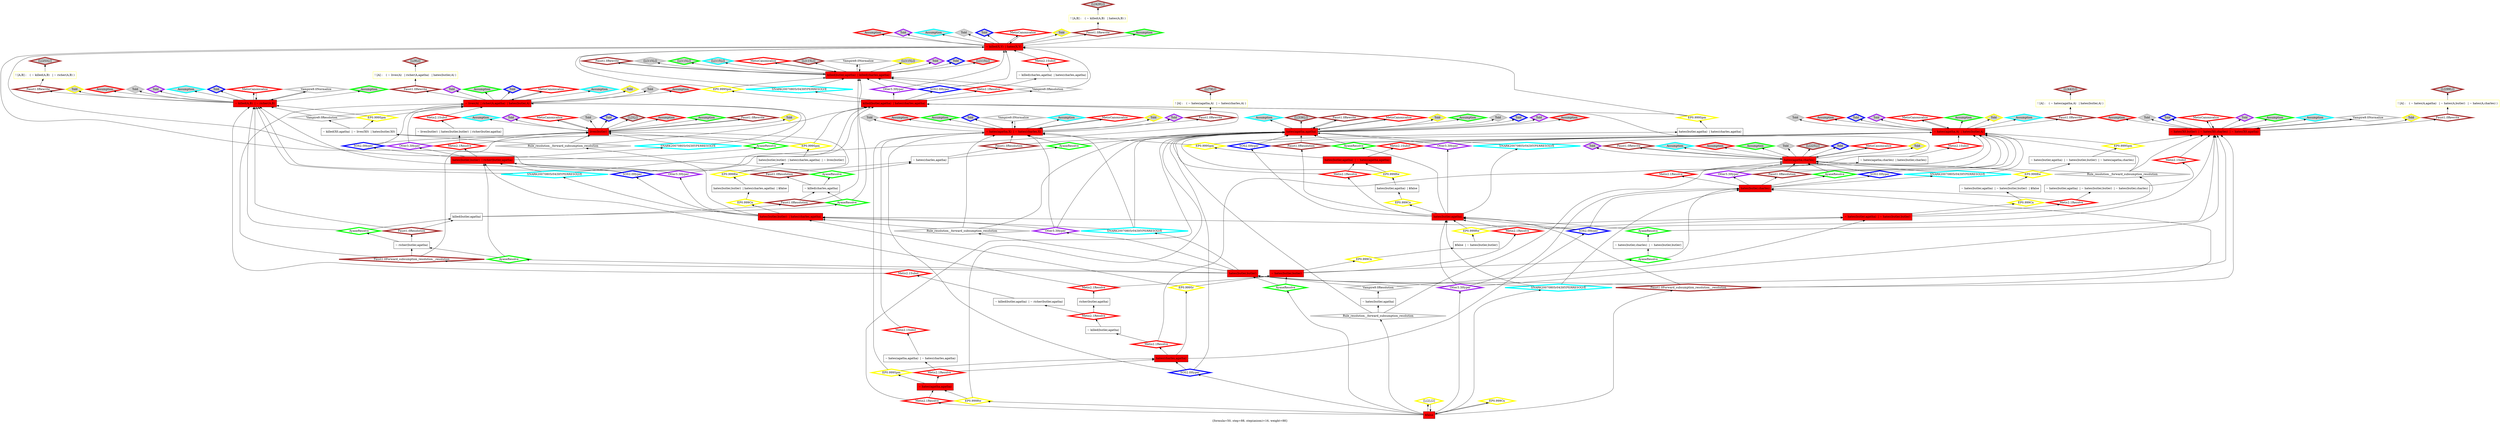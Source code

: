 digraph g 
{ rankdir=BT;
 labelloc=b label="{formula=50, step=88, step(axiom)=16, weight=88}"  
 "x_224" [ color="black" shape="box" label="killed(butler,agatha)  | hates(charles,agatha)" fillcolor="red" style="filled"  ];
  "x_206" [ color="black" shape="box" label="hates(butler,agatha)" fillcolor="red" style="filled"  ];
  "x_2" [ color="black" shape="box" label="$false" fillcolor="red" style="filled"  ];
  "x_354" [ color="black" shape="box" label="$false  | ~ hates(butler,butler)" fillcolor="white" style="filled"  ];
  "x_115" [ color="black" shape="box" label="killed(butler,agatha)  | killed(charles,agatha)" fillcolor="red" style="filled"  ];
  "x_3" [ color="black" shape="box" label="lives(butler)" fillcolor="red" style="filled"  ];
  "x_392" [ color="black" shape="box" label="~ hates(X,agatha)  | ~ hates(X,butler)  | ~ hates(X,charles)" fillcolor="red" style="filled"  ];
  "x_39" [ color="black" shape="box" label="~ killed(A,B)  | hates(A,B)" fillcolor="red" style="filled"  ];
  "x_225" [ color="black" shape="box" label="hates(agatha,charles)" fillcolor="red" style="filled"  ];
  "x_5" [ color="black" shape="box" label="hates(butler,X1)  | ~ killed(X1,agatha)  | ~ lives(X1)" fillcolor="white" style="filled"  ];
  "x_224" [ color="black" shape="box" label="hates(charles,agatha)  | killed(butler,agatha)" fillcolor="red" style="filled"  ];
  "x_392" [ color="black" shape="box" label="~ hates(X,agatha)  | ~ hates(X,butler)  | ~ hates(X,charles)" fillcolor="red" style="filled"  ];
  "x_213" [ color="black" shape="box" label="~ lives(X)  | hates(butler,X)  | richer(X,agatha)" fillcolor="red" style="filled"  ];
  "x_39" [ color="black" shape="box" label="~ killed(A,B)  | hates(A,B)" fillcolor="red" style="filled"  ];
  "x_391" [ color="black" shape="box" label="hates(charles,agatha)  | hates(butler,butler)" fillcolor="red" style="filled"  ];
  "x_9" [ color="yellow" shape="box" label="! [A] :    ( ~ lives(A)   | richer(A,agatha)   | hates(butler,A) )" fillcolor="white" style="filled"  ];
  "x_82" [ color="black" shape="box" label="~ hates(agatha,X)  | hates(butler,X)" fillcolor="red" style="filled"  ];
  "x_82" [ color="black" shape="box" label="~ hates(agatha,X)  | hates(butler,X)" fillcolor="red" style="filled"  ];
  "x_392" [ color="black" shape="box" label="~ hates(A,agatha)  | ~ hates(A,butler)  | ~ hates(A,charles)" fillcolor="red" style="filled"  ];
  "x_152" [ color="black" shape="box" label="hates(butler,charles)" fillcolor="red" style="filled"  ];
  "x_125" [ color="black" shape="box" label="hates(charles,agatha)" fillcolor="red" style="filled"  ];
  "x_124" [ color="black" shape="box" label="~ hates(charles,agatha)" fillcolor="white" style="filled"  ];
  "x_231" [ color="black" shape="box" label="~ hates(agatha,agatha)" fillcolor="red" style="filled"  ];
  "x_213" [ color="black" shape="box" label="~ lives(A)  | richer(A,agatha)  | hates(butler,A)" fillcolor="red" style="filled"  ];
  "x_234" [ color="black" shape="box" label="~ killed(charles,agatha)  | hates(charles,agatha)" fillcolor="white" style="filled"  ];
  "x_390" [ color="black" shape="box" label="~ killed(X,Y)  | ~ richer(X,Y)" fillcolor="red" style="filled"  ];
  "x_213" [ color="black" shape="box" label="~ lives(X)  | richer(X,agatha)  | hates(butler,X)" fillcolor="red" style="filled"  ];
  "x_3" [ color="yellow" shape="box" label="lives(butler)" fillcolor="red" style="filled"  ];
  "x_270" [ color="black" shape="box" label="hates(butler,butler)" fillcolor="red" style="filled"  ];
  "x_213" [ color="black" shape="box" label="~ lives(X)  | hates(butler,X)  | richer(X,agatha)" fillcolor="red" style="filled"  ];
  "x_128" [ color="black" shape="box" label="~ hates(agatha,agatha)  | hates(butler,agatha)" fillcolor="red" style="filled"  ];
  "x_39" [ color="black" shape="box" label="hates(X1,X2)  | ~ killed(X1,X2)" fillcolor="red" style="filled"  ];
  "x_125" [ color="black" shape="box" label="hates(charles,agatha)" fillcolor="red" style="filled"  ];
  "x_115" [ color="black" shape="box" label="killed(butler,agatha)  | killed(charles,agatha)" fillcolor="red" style="filled"  ];
  "x_82" [ color="black" shape="box" label="hates(butler,X1)  | ~ hates(agatha,X1)" fillcolor="red" style="filled"  ];
  "x_130" [ color="black" shape="box" label="richer(butler,agatha)  | hates(butler,butler)" fillcolor="red" style="filled"  ];
  "x_152" [ color="black" shape="box" label="hates(butler,charles)" fillcolor="red" style="filled"  ];
  "x_336" [ color="black" shape="box" label="hates(agatha,agatha)" fillcolor="red" style="filled"  ];
  "x_270" [ color="black" shape="box" label="hates(butler,butler)" fillcolor="red" style="filled"  ];
  "x_2" [ color="black" shape="box" label="$false" fillcolor="red" style="filled"  ];
  "x_3" [ color="black" shape="box" label="lives(butler)" fillcolor="red" style="filled"  ];
  "x_152" [ color="black" shape="box" label="hates(butler,charles)" fillcolor="red" style="filled"  ];
  "x_125" [ color="black" shape="box" label="hates(charles,agatha)" fillcolor="red" style="filled"  ];
  "x_373" [ color="black" shape="box" label="hates(butler,butler)  | hates(charles,agatha)  | ~ lives(butler)" fillcolor="white" style="filled"  ];
  "x_5" [ color="black" shape="box" label="~ killed(X0,agatha)  | ~ lives(X0)  | hates(butler,X0)" fillcolor="white" style="filled"  ];
  "x_152" [ color="black" shape="box" label="hates(butler,charles)" fillcolor="red" style="filled"  ];
  "x_336" [ color="black" shape="box" label="hates(agatha,agatha)" fillcolor="red" style="filled"  ];
  "x_2" [ color="black" shape="box" label="$false" fillcolor="red" style="filled"  ];
  "x_3" [ color="black" shape="box" label="lives(butler)" fillcolor="red" style="filled"  ];
  "x_379" [ color="black" shape="box" label="~ hates(butler,agatha)  | ~ hates(butler,butler)" fillcolor="red" style="filled"  ];
  "x_2" [ color="black" shape="box" label="$false" fillcolor="red" style="filled"  ];
  "x_379" [ color="black" shape="box" label="~ hates(butler,butler)  | ~ hates(butler,agatha)" fillcolor="red" style="filled"  ];
  "x_383" [ color="black" shape="box" label="~ hates(agatha,A)  | ~ hates(charles,A)" fillcolor="red" style="filled"  ];
  "x_224" [ color="black" shape="box" label="killed(butler,agatha)  | hates(charles,agatha)" fillcolor="red" style="filled"  ];
  "x_336" [ color="black" shape="box" label="hates(agatha,agatha)" fillcolor="red" style="filled"  ];
  "x_390" [ color="black" shape="box" label="~ killed(A,B)  | ~ richer(A,B)" fillcolor="red" style="filled"  ];
  "x_383" [ color="black" shape="box" label="~ hates(agatha,X0)  | ~ hates(charles,X0)" fillcolor="red" style="filled"  ];
  "x_98" [ color="black" shape="box" label="~ hates(butler,butler)" fillcolor="red" style="filled"  ];
  "x_213" [ color="black" shape="box" label="~ lives(X)  | richer(X,agatha)  | hates(butler,X)" fillcolor="red" style="filled"  ];
  "x_2" [ color="black" shape="box" label="$false" fillcolor="red" style="filled"  ];
  "x_148" [ color="black" shape="box" label="richer(butler,agatha)" fillcolor="white" style="filled"  ];
  "x_225" [ color="yellow" shape="box" label="hates(agatha,charles)" fillcolor="red" style="filled"  ];
  "x_253" [ color="yellow" shape="box" label="! [A,B] :    ( ~ killed(A,B)   | ~ richer(A,B) )" fillcolor="white" style="filled"  ];
  "x_130" [ color="black" shape="box" label="richer(butler,agatha)  | hates(butler,butler)" fillcolor="red" style="filled"  ];
  "x_336" [ color="black" shape="box" label="hates(agatha,agatha)" fillcolor="red" style="filled"  ];
  "x_124" [ color="black" shape="box" label="~ hates(charles,agatha)" fillcolor="white" style="filled"  ];
  "x_401" [ color="black" shape="box" label="~ richer(butler,agatha)" fillcolor="white" style="filled"  ];
  "x_115" [ color="black" shape="box" label="killed(butler,agatha)  | killed(charles,agatha)" fillcolor="red" style="filled"  ];
  "x_115" [ color="black" shape="box" label="killed(butler,agatha)  | killed(charles,agatha)" fillcolor="red" style="filled"  ];
  "x_392" [ color="black" shape="box" label="~ hates(X0,agatha)  | ~ hates(X0,butler)  | ~ hates(X0,charles)" fillcolor="red" style="filled"  ];
  "x_38" [ color="black" shape="box" label="~ hates(agatha,agatha)  | ~ hates(charles,agatha)" fillcolor="white" style="filled"  ];
  "x_39" [ color="black" shape="box" label="~ killed(A,B)  | hates(A,B)" fillcolor="red" style="filled"  ];
  "x_390" [ color="black" shape="box" label="~ killed(X,Y)  | ~ richer(X,Y)" fillcolor="red" style="filled"  ];
  "x_392" [ color="black" shape="box" label="~ hates(A,agatha)  | ~ hates(A,butler)  | ~ hates(A,charles)" fillcolor="red" style="filled"  ];
  "x_391" [ color="black" shape="box" label="hates(butler,butler)  | hates(charles,agatha)" fillcolor="red" style="filled"  ];
  "x_152" [ color="black" shape="box" label="hates(butler,charles)" fillcolor="red" style="filled"  ];
  "x_205" [ color="black" shape="box" label="~ killed(charles,agatha)" fillcolor="white" style="filled"  ];
  "x_390" [ color="black" shape="box" label="~ killed(X1,X2)  | ~ richer(X1,X2)" fillcolor="red" style="filled"  ];
  "x_3" [ color="black" shape="box" label="lives(butler)" fillcolor="red" style="filled"  ];
  "x_82" [ color="black" shape="box" label="~ hates(agatha,X0)  | hates(butler,X0)" fillcolor="red" style="filled"  ];
  "x_224" [ color="black" shape="box" label="killed(butler,agatha)  | hates(charles,agatha)" fillcolor="red" style="filled"  ];
  "x_225" [ color="black" shape="box" label="hates(agatha,charles)" fillcolor="red" style="filled"  ];
  "x_225" [ color="black" shape="box" label="hates(agatha,charles)" fillcolor="red" style="filled"  ];
  "x_266" [ color="black" shape="box" label="~ hates(agatha,charles)  | hates(butler,charles)" fillcolor="white" style="filled"  ];
  "x_2" [ color="black" shape="box" label="$false" fillcolor="red" style="filled"  ];
  "x_115" [ color="black" shape="box" label="killed(butler,agatha)  | killed(charles,agatha)" fillcolor="red" style="filled"  ];
  "x_155" [ color="black" shape="box" label="hates(butler,agatha)  | $false" fillcolor="white" style="filled"  ];
  "x_379" [ color="black" shape="box" label="~ hates(butler,agatha)  | ~ hates(butler,butler)" fillcolor="red" style="filled"  ];
  "x_270" [ color="black" shape="box" label="hates(butler,butler)" fillcolor="red" style="filled"  ];
  "x_383" [ color="black" shape="box" label="~ hates(agatha,X)  | ~ hates(charles,X)" fillcolor="red" style="filled"  ];
  "x_401" [ color="black" shape="box" label="~ richer(butler,agatha)" fillcolor="white" style="filled"  ];
  "x_152" [ color="black" shape="box" label="hates(butler,charles)" fillcolor="red" style="filled"  ];
  "x_225" [ color="black" shape="box" label="hates(agatha,charles)" fillcolor="red" style="filled"  ];
  "x_383" [ color="black" shape="box" label="~ hates(agatha,A)  | ~ hates(charles,A)" fillcolor="red" style="filled"  ];
  "x_206" [ color="black" shape="box" label="hates(butler,agatha)" fillcolor="red" style="filled"  ];
  "x_224" [ color="black" shape="box" label="hates(charles,agatha)  | killed(butler,agatha)" fillcolor="red" style="filled"  ];
  "x_383" [ color="black" shape="box" label="~ hates(agatha,X)  | ~ hates(charles,X)" fillcolor="red" style="filled"  ];
  "x_130" [ color="black" shape="box" label="richer(butler,agatha)  | hates(butler,butler)" fillcolor="red" style="filled"  ];
  "x_115" [ color="black" shape="box" label="killed(butler,agatha)  | killed(charles,agatha)" fillcolor="red" style="filled"  ];
  "x_98" [ color="black" shape="box" label="~ hates(butler,butler)" fillcolor="red" style="filled"  ];
  "x_55" [ color="black" shape="box" label="~ hates(butler,agatha)  | ~ hates(butler,butler)  | ~ hates(agatha,charles)" fillcolor="white" style="filled"  ];
  "x_115" [ color="black" shape="box" label="killed(charles,agatha)  | killed(butler,agatha)" fillcolor="red" style="filled"  ];
  "x_225" [ color="black" shape="box" label="hates(agatha,charles)" fillcolor="red" style="filled"  ];
  "x_390" [ color="black" shape="box" label="~ richer(X0,X1)  | ~ killed(X0,X1)" fillcolor="red" style="filled"  ];
  "x_130" [ color="black" shape="box" label="richer(butler,agatha)  | hates(butler,butler)" fillcolor="red" style="filled"  ];
  "x_82" [ color="black" shape="box" label="~ hates(agatha,A)  | hates(butler,A)" fillcolor="red" style="filled"  ];
  "x_115" [ color="black" shape="box" label="killed(butler,agatha)  | killed(charles,agatha)" fillcolor="red" style="filled"  ];
  "x_392" [ color="black" shape="box" label="~ hates(A,agatha)  | ~ hates(A,butler)  | ~ hates(A,charles)" fillcolor="red" style="filled"  ];
  "x_206" [ color="black" shape="box" label="hates(butler,agatha)" fillcolor="red" style="filled"  ];
  "x_225" [ color="black" shape="box" label="hates(agatha,charles)" fillcolor="red" style="filled"  ];
  "x_2" [ color="black" shape="box" label="$false" fillcolor="red" style="filled"  ];
  "x_336" [ color="black" shape="box" label="hates(agatha,agatha)" fillcolor="red" style="filled"  ];
  "x_225" [ color="black" shape="box" label="hates(agatha,charles)" fillcolor="red" style="filled"  ];
  "x_3" [ color="black" shape="box" label="lives(butler)" fillcolor="red" style="filled"  ];
  "x_39" [ color="black" shape="box" label="~ killed(X,Y)  | hates(X,Y)" fillcolor="red" style="filled"  ];
  "x_39" [ color="black" shape="box" label="~ killed(X,Y)  | hates(X,Y)" fillcolor="red" style="filled"  ];
  "x_213" [ color="black" shape="box" label="~ lives(A)  | richer(A,agatha)  | hates(butler,A)" fillcolor="red" style="filled"  ];
  "x_3" [ color="black" shape="box" label="lives(butler)" fillcolor="red" style="filled"  ];
  "x_2" [ color="black" shape="box" label="$false" fillcolor="red" style="filled"  ];
  "x_392" [ color="black" shape="box" label="~ hates(X,agatha)  | ~ hates(X,butler)  | ~ hates(X,charles)" fillcolor="red" style="filled"  ];
  "x_391" [ color="black" shape="box" label="hates(charles,agatha)  | hates(butler,butler)" fillcolor="red" style="filled"  ];
  "x_206" [ color="black" shape="box" label="hates(butler,agatha)" fillcolor="red" style="filled"  ];
  "x_82" [ color="black" shape="box" label="~ hates(agatha,X)  | hates(butler,X)" fillcolor="red" style="filled"  ];
  "x_130" [ color="black" shape="box" label="hates(butler,butler)  | richer(butler,agatha)" fillcolor="red" style="filled"  ];
  "x_79" [ color="yellow" shape="box" label="! [A] :    ( ~ hates(agatha,A)   | ~ hates(charles,A) )" fillcolor="white" style="filled"  ];
  "x_183" [ color="black" shape="box" label="~ lives(butler)  | hates(butler,butler)  | richer(butler,agatha)" fillcolor="white" style="filled"  ];
  "x_336" [ color="yellow" shape="box" label="hates(agatha,agatha)" fillcolor="red" style="filled"  ];
  "x_39" [ color="black" shape="box" label="~ killed(X0,X1)  | hates(X0,X1)" fillcolor="red" style="filled"  ];
  "x_82" [ color="black" shape="box" label="~ hates(agatha,A)  | hates(butler,A)" fillcolor="red" style="filled"  ];
  "x_185" [ color="black" shape="box" label="~ hates(butler,agatha)  | ~ hates(butler,butler)  | ~ hates(butler,charles)" fillcolor="white" style="filled"  ];
  "x_299" [ color="yellow" shape="box" label="! [A] :    ( ~ hates(A,agatha)   | ~ hates(A,butler)   | ~ hates(A,charles) )" fillcolor="white" style="filled"  ];
  "x_225" [ color="black" shape="box" label="hates(agatha,charles)" fillcolor="red" style="filled"  ];
  "x_383" [ color="black" shape="box" label="~ hates(charles,X0)  | ~ hates(agatha,X0)" fillcolor="red" style="filled"  ];
  "x_115" [ color="black" shape="box" label="killed(butler,agatha)  | killed(charles,agatha)" fillcolor="red" style="filled"  ];
  "x_2" [ color="black" shape="box" label="$false" fillcolor="red" style="filled"  ];
  "x_303" [ color="black" shape="box" label="~ hates(butler,agatha)" fillcolor="white" style="filled"  ];
  "x_39" [ color="black" shape="box" label="~ killed(X,Y)  | hates(X,Y)" fillcolor="red" style="filled"  ];
  "x_383" [ color="black" shape="box" label="~ hates(agatha,X1)  | ~ hates(charles,X1)" fillcolor="red" style="filled"  ];
  "x_304" [ color="black" shape="box" label="hates(butler,agatha)  | hates(charles,agatha)" fillcolor="white" style="filled"  ];
  "x_392" [ color="black" shape="box" label="~ hates(X1,agatha)  | ~ hates(X1,butler)  | ~ hates(X1,charles)" fillcolor="red" style="filled"  ];
  "x_390" [ color="black" shape="box" label="~ killed(X,Y)  | ~ richer(X,Y)" fillcolor="red" style="filled"  ];
  "x_309" [ color="black" shape="box" label="~ hates(butler,charles)  | ~ hates(butler,butler)" fillcolor="white" style="filled"  ];
  "x_3" [ color="black" shape="box" label="lives(butler)" fillcolor="red" style="filled"  ];
  "x_383" [ color="black" shape="box" label="~ hates(agatha,X)  | ~ hates(charles,X)" fillcolor="red" style="filled"  ];
  "x_193" [ color="black" shape="box" label="killed(butler,agatha)" fillcolor="white" style="filled"  ];
  "x_90" [ color="black" shape="box" label="hates(butler,butler)  | hates(charles,agatha)  | $false" fillcolor="white" style="filled"  ];
  "x_213" [ color="black" shape="box" label="richer(X1,agatha)  | hates(butler,X1)  | ~ lives(X1)" fillcolor="red" style="filled"  ];
  "x_128" [ color="black" shape="box" label="hates(butler,agatha)  | ~ hates(agatha,agatha)" fillcolor="red" style="filled"  ];
  "x_429" [ color="yellow" shape="box" label="! [A,B] :    ( ~ killed(A,B)   | hates(A,B) )" fillcolor="white" style="filled"  ];
  "x_315" [ color="black" shape="box" label="~ hates(butler,agatha)  | ~ hates(butler,butler)  | $false" fillcolor="white" style="filled"  ];
  "x_39" [ color="black" shape="box" label="~ killed(X,Y)  | hates(X,Y)" fillcolor="red" style="filled"  ];
  "x_392" [ color="black" shape="box" label="~ hates(X,agatha)  | ~ hates(X,butler)  | ~ hates(X,charles)" fillcolor="red" style="filled"  ];
  "x_270" [ color="black" shape="box" label="hates(butler,butler)" fillcolor="red" style="filled"  ];
  "x_3" [ color="black" shape="box" label="lives(butler)" fillcolor="red" style="filled"  ];
  "x_82" [ color="black" shape="box" label="~ hates(agatha,X)  | hates(butler,X)" fillcolor="red" style="filled"  ];
  "x_383" [ color="black" shape="box" label="~ hates(agatha,A)  | ~ hates(charles,A)" fillcolor="red" style="filled"  ];
  "x_3" [ color="black" shape="box" label="lives(butler)" fillcolor="red" style="filled"  ];
  "x_225" [ color="black" shape="box" label="hates(agatha,charles)" fillcolor="red" style="filled"  ];
  "x_390" [ color="black" shape="box" label="~ killed(A,B)  | ~ richer(A,B)" fillcolor="red" style="filled"  ];
  "x_213" [ color="black" shape="box" label="~ lives(X0)  | richer(X0,agatha)  | hates(butler,X0)" fillcolor="red" style="filled"  ];
  "x_391" [ color="black" shape="box" label="hates(butler,butler)  | hates(charles,agatha)" fillcolor="red" style="filled"  ];
  "x_206" [ color="black" shape="box" label="hates(butler,agatha)" fillcolor="red" style="filled"  ];
  "x_205" [ color="black" shape="box" label="~ killed(charles,agatha)" fillcolor="white" style="filled"  ];
  "x_98" [ color="black" shape="box" label="~ hates(butler,butler)" fillcolor="red" style="filled"  ];
  "x_231" [ color="black" shape="box" label="~ hates(agatha,agatha)" fillcolor="red" style="filled"  ];
  "x_115" [ color="yellow" shape="box" label="killed(butler,agatha) | killed(charles,agatha)" fillcolor="red" style="filled"  ];
  "x_270" [ color="black" shape="box" label="hates(butler,butler)" fillcolor="red" style="filled"  ];
  "x_82" [ color="black" shape="box" label="~ hates(agatha,A)  | hates(butler,A)" fillcolor="red" style="filled"  ];
  "x_193" [ color="black" shape="box" label="killed(butler,agatha)" fillcolor="white" style="filled"  ];
  "x_211" [ color="black" shape="box" label="~ killed(butler,agatha)" fillcolor="white" style="filled"  ];
  "x_336" [ color="black" shape="box" label="hates(agatha,agatha)" fillcolor="red" style="filled"  ];
  "x_439" [ color="black" shape="box" label="~ killed(butler,agatha)  | ~ richer(butler,agatha)" fillcolor="white" style="filled"  ];
  "x_336" [ color="black" shape="box" label="hates(agatha,agatha)" fillcolor="red" style="filled"  ];
  "x_336" [ color="black" shape="box" label="hates(agatha,agatha)" fillcolor="red" style="filled"  ];
  "x_213" [ color="black" shape="box" label="~ lives(A)  | richer(A,agatha)  | hates(butler,A)" fillcolor="red" style="filled"  ];
  "x_206" [ color="black" shape="box" label="hates(butler,agatha)" fillcolor="red" style="filled"  ];
  "x_442" [ color="yellow" shape="box" label="! [A] :    ( ~ hates(agatha,A)   | hates(butler,A) )" fillcolor="white" style="filled"  ];
  "x_2" [ color="black" shape="box" label="$false" fillcolor="red" style="filled"  ];
  "x_390" [ color="black" shape="box" label="~ killed(X,Y)  | ~ richer(X,Y)" fillcolor="red" style="filled"  ];
  "x_383" [ color="black" shape="box" label="~ hates(agatha,X)  | ~ hates(charles,X)" fillcolor="red" style="filled"  ];
  "x_336" [ color="black" shape="box" label="hates(agatha,agatha)" fillcolor="red" style="filled"  ];
  "x_390" [ color="black" shape="box" label="~ killed(X0,X1)  | ~ richer(X0,X1)" fillcolor="red" style="filled"  ];
  "x_224" [ color="black" shape="box" label="killed(butler,agatha)  | hates(charles,agatha)" fillcolor="red" style="filled"  ];
  "x_390" [ color="black" shape="box" label="~ killed(A,B)  | ~ richer(A,B)" fillcolor="red" style="filled"  ];
  "x_206" [ color="black" shape="box" label="hates(butler,agatha)" fillcolor="red" style="filled"  ];
  "x_115" [ color="black" shape="box" label="killed(butler,agatha)  | killed(charles,agatha)" fillcolor="red" style="filled"  ];
  "x_391" [ color="black" shape="box" label="hates(butler,butler)  | hates(charles,agatha)" fillcolor="red" style="filled"  ];
  "x_392" [ color="black" shape="box" label="~ hates(X0,butler)  | ~ hates(X0,charles)  | ~ hates(X0,agatha)" fillcolor="red" style="filled"  ];
  "-7f2be617:1240b4a10d1:-47af" [ URL="http://browser.inference-web.org/iwbrowser/BrowseNodeSet?url=http%3A%2F%2Finference-web.org%2Fproofs%2Ftptp%2FSolutions%2FPUZ%2FPUZ001-1%2FMetis---2.2%2Fanswer.owl%23ns_refute_0_15" color="red" shape="diamond" label="Metis2.1Resolve" fillcolor="white" style="filled" penwidth="5"  ];
  "x_152" -> "-7f2be617:1240b4a10d1:-47af";
  "-7f2be617:1240b4a10d1:-47af" -> "x_225";
  "-7f2be617:1240b4a10d1:-47af" -> "x_266";
  "-7f2be617:1240b4a10d1:-461c" [ URL="http://browser.inference-web.org/iwbrowser/BrowseNodeSet?url=http%3A%2F%2Finference-web.org%2Fproofs%2Ftptp%2FSolutions%2FPUZ%2FPUZ001-1%2FVampire---9.0%2Fanswer.owl%23ns_11" color="grey" shape="diamond" label="Told" fillcolor="lightgrey" style="filled" penwidth="5"  ];
  "x_213" -> "-7f2be617:1240b4a10d1:-461c";
  "-7f2be617:1240b4a10d1:-4663" [ URL="http://browser.inference-web.org/iwbrowser/BrowseNodeSet?url=http%3A%2F%2Finference-web.org%2Fproofs%2Ftptp%2FSolutions%2FPUZ%2FPUZ001-1%2FSOS---2.0%2Fanswer.owl%23ns_1" color="blue" shape="diamond" label="Told" fillcolor="lightgrey" style="filled" penwidth="5"  ];
  "x_390" -> "-7f2be617:1240b4a10d1:-4663";
  "-7f2be617:1240b4a10d1:-484c" [ URL="http://browser.inference-web.org/iwbrowser/BrowseNodeSet?url=http%3A%2F%2Finference-web.org%2Fproofs%2Ftptp%2FSolutions%2FPUZ%2FPUZ001-1%2FFaust---1.0%2Fanswer.owl%23ns_168281744" color="brown" shape="diamond" label="Faust1.0Rewrite" fillcolor="white" style="filled" penwidth="5"  ];
  "x_225" -> "-7f2be617:1240b4a10d1:-484c";
  "-7f2be617:1240b4a10d1:-484c" -> "x_225";
  "-7f2be617:1240b4a10d1:-46d0" [ URL="http://browser.inference-web.org/iwbrowser/BrowseNodeSet?url=http%3A%2F%2Finference-web.org%2Fproofs%2Ftptp%2FSolutions%2FPUZ%2FPUZ001-1%2FSNARK---20080805r005%2Fanswer.owl%23ns_prove_neither_charles_nor_butler_did_it" color="cyan" shape="diamond" label="[],[115],[]" fillcolor="lightgrey" style="filled" penwidth="5"  ];
  "x_115" -> "-7f2be617:1240b4a10d1:-46d0";
  "-7f2be617:1240b4a10d1:-489a" [ URL="http://browser.inference-web.org/iwbrowser/BrowseNodeSet?url=http%3A%2F%2Finference-web.org%2Fproofs%2Ftptp%2FSolutions%2FPUZ%2FPUZ001-1%2FEP---1.1pre%2Fanswer.owl%23ns_27" color="yellow" shape="diamond" label="EP0.999Cn" fillcolor="white" style="filled" penwidth="5"  ];
  "x_391" -> "-7f2be617:1240b4a10d1:-489a";
  "-7f2be617:1240b4a10d1:-489a" -> "x_90";
  "-7f2be617:1240b4a10d1:-4605" [ URL="http://browser.inference-web.org/iwbrowser/BrowseNodeSet?url=http%3A%2F%2Finference-web.org%2Fproofs%2Ftptp%2FSolutions%2FPUZ%2FPUZ001-1%2FVampire---9.0%2Fanswer.owl%23ns_5" color="grey" shape="diamond" label="Told" fillcolor="lightgrey" style="filled" penwidth="5"  ];
  "x_383" -> "-7f2be617:1240b4a10d1:-4605";
  "-7f2be617:1240b4a10d1:-4698" [ URL="http://browser.inference-web.org/iwbrowser/BrowseNodeSet?url=http%3A%2F%2Finference-web.org%2Fproofs%2Ftptp%2FSolutions%2FPUZ%2FPUZ001-1%2FSOS---2.0%2Fanswer.owl%23ns_21" color="blue" shape="diamond" label="SOS2.0Hyper" fillcolor="white" style="filled" penwidth="5"  ];
  "x_125" -> "-7f2be617:1240b4a10d1:-4698";
  "-7f2be617:1240b4a10d1:-4698" -> "x_152";
  "-7f2be617:1240b4a10d1:-4698" -> "x_206";
  "-7f2be617:1240b4a10d1:-4698" -> "x_391";
  "-7f2be617:1240b4a10d1:-4698" -> "x_392";
  "-7f2be617:1240b4a10d1:-47f8" [ URL="http://browser.inference-web.org/iwbrowser/BrowseNodeSet?url=http%3A%2F%2Finference-web.org%2Fproofs%2Ftptp%2FSolutions%2FPUZ%2FPUZ001-1%2FFaust---1.0%2Fanswer.owl%23ns_butler" color="brown" shape="diamond" label="[],[3],[]" fillcolor="lightgrey" style="filled" penwidth="5"  ];
  "x_3" -> "-7f2be617:1240b4a10d1:-47f8";
  "-7f2be617:1240b4a10d1:-4926" [ URL="http://browser.inference-web.org/iwbrowser/BrowseNodeSet?url=http%3A%2F%2Finference-web.org%2Fproofs%2Ftptp%2FSolutions%2FPUZ%2FPUZ001-1%2FAyane---1.1%2Fanswer.owl%23ns_27" color="green" shape="diamond" label="AyaneResolve" fillcolor="white" style="filled" penwidth="5"  ];
  "x_98" -> "-7f2be617:1240b4a10d1:-4926";
  "-7f2be617:1240b4a10d1:-4926" -> "x_152";
  "-7f2be617:1240b4a10d1:-4926" -> "x_309";
  "-7f2be617:1240b4a10d1:-48cb" [ URL="http://browser.inference-web.org/iwbrowser/BrowseNodeSet?url=http%3A%2F%2Finference-web.org%2Fproofs%2Ftptp%2FSolutions%2FPUZ%2FPUZ001-1%2FEP---1.1pre%2Fanswer.owl%23ns_33" color="yellow" shape="diamond" label="EP0.999Spm" fillcolor="white" style="filled" penwidth="5"  ];
  "x_128" -> "-7f2be617:1240b4a10d1:-48cb";
  "-7f2be617:1240b4a10d1:-48cb" -> "x_304";
  "-7f2be617:1240b4a10d1:-48cb" -> "x_383";
  "-7f2be617:1240b4a10d1:-47bf" [ URL="http://browser.inference-web.org/iwbrowser/BrowseNodeSet?url=http%3A%2F%2Finference-web.org%2Fproofs%2Ftptp%2FSolutions%2FPUZ%2FPUZ001-1%2FMetis---2.2%2Fanswer.owl%23ns_refute_0_18" color="red" shape="diamond" label="Metis2.1Resolve" fillcolor="white" style="filled" penwidth="5"  ];
  "x_379" -> "-7f2be617:1240b4a10d1:-47bf";
  "-7f2be617:1240b4a10d1:-47bf" -> "x_152";
  "-7f2be617:1240b4a10d1:-47bf" -> "x_185";
  "-7f2be617:1240b4a10d1:-464f" [ URL="http://browser.inference-web.org/iwbrowser/BrowseNodeSet?url=http%3A%2F%2Finference-web.org%2Fproofs%2Ftptp%2FSolutions%2FPUZ%2FPUZ001-1%2FVampire---9.0%2Fanswer.owl%23answer" color="grey" shape="diamond" label="Rule_resolution__forward_subsumption_resolution" fillcolor="white" style="filled" penwidth="5"  ];
  "x_2" -> "-7f2be617:1240b4a10d1:-464f";
  "-7f2be617:1240b4a10d1:-464f" -> "x_82";
  "-7f2be617:1240b4a10d1:-464f" -> "x_303";
  "-7f2be617:1240b4a10d1:-464f" -> "x_336";
  "-7f2be617:1240b4a10d1:-478f" [ URL="http://browser.inference-web.org/iwbrowser/BrowseNodeSet?url=http%3A%2F%2Finference-web.org%2Fproofs%2Ftptp%2FSolutions%2FPUZ%2FPUZ001-1%2FMetis---2.2%2Fanswer.owl%23ns_refute_0_19" color="red" shape="diamond" label="MetisCanonicalize" fillcolor="white" style="filled" penwidth="5"  ];
  "x_336" -> "-7f2be617:1240b4a10d1:-478f";
  "-7f2be617:1240b4a10d1:-478f" -> "x_336";
  "-7f2be617:1240b4a10d1:-477b" [ URL="http://browser.inference-web.org/iwbrowser/BrowseNodeSet?url=http%3A%2F%2Finference-web.org%2Fproofs%2Ftptp%2FSolutions%2FPUZ%2FPUZ001-1%2FMetis---2.2%2Fanswer.owl%23ns_butler_hates_poor" color="red" shape="diamond" label="Assumption" fillcolor="lightgrey" style="filled" penwidth="5"  ];
  "x_213" -> "-7f2be617:1240b4a10d1:-477b";
  "-7f2be617:1240b4a10d1:-46db" [ URL="http://browser.inference-web.org/iwbrowser/BrowseNodeSet?url=http%3A%2F%2Finference-web.org%2Fproofs%2Ftptp%2FSolutions%2FPUZ%2FPUZ001-1%2FSNARK---20080805r005%2Fanswer.owl%23ns_17" color="cyan" shape="diamond" label="SNARK20070805r043HYPERRESOLVE" fillcolor="white" style="filled" penwidth="5"  ];
  "x_391" -> "-7f2be617:1240b4a10d1:-46db";
  "-7f2be617:1240b4a10d1:-46db" -> "x_130";
  "-7f2be617:1240b4a10d1:-46db" -> "x_224";
  "-7f2be617:1240b4a10d1:-46db" -> "x_390";
  "-7f2be617:1240b4a10d1:-48b3" [ URL="http://browser.inference-web.org/iwbrowser/BrowseNodeSet?url=http%3A%2F%2Finference-web.org%2Fproofs%2Ftptp%2FSolutions%2FPUZ%2FPUZ001-1%2FEP---1.1pre%2Fanswer.owl%23ns_19" color="yellow" shape="diamond" label="EP0.999Rw" fillcolor="white" style="filled" penwidth="5"  ];
  "x_315" -> "-7f2be617:1240b4a10d1:-48b3";
  "-7f2be617:1240b4a10d1:-48b3" -> "x_55";
  "-7f2be617:1240b4a10d1:-48b3" -> "x_225";
  "-7f2be617:1240b4a10d1:-473a" [ URL="http://browser.inference-web.org/iwbrowser/BrowseNodeSet?url=http%3A%2F%2Finference-web.org%2Fproofs%2Ftptp%2FSolutions%2FPUZ%2FPUZ001-1%2FOtter---3.3%2Fanswer.owl%23ns_3" color="purple" shape="diamond" label="Told" fillcolor="lightgrey" style="filled" penwidth="5"  ];
  "x_392" -> "-7f2be617:1240b4a10d1:-473a";
  "-7f2be617:1240b4a10d1:-47c9" [ URL="http://browser.inference-web.org/iwbrowser/BrowseNodeSet?url=http%3A%2F%2Finference-web.org%2Fproofs%2Ftptp%2FSolutions%2FPUZ%2FPUZ001-1%2FMetis---2.2%2Fanswer.owl%23ns_refute_0_23" color="red" shape="diamond" label="Metis2.1Resolve" fillcolor="white" style="filled" penwidth="5"  ];
  "x_148" -> "-7f2be617:1240b4a10d1:-47c9";
  "-7f2be617:1240b4a10d1:-47c9" -> "x_98";
  "-7f2be617:1240b4a10d1:-47c9" -> "x_130";
  "-7f2be617:1240b4a10d1:-47d0" [ URL="http://browser.inference-web.org/iwbrowser/BrowseNodeSet?url=http%3A%2F%2Finference-web.org%2Fproofs%2Ftptp%2FSolutions%2FPUZ%2FPUZ001-1%2FMetis---2.2%2Fanswer.owl%23ns_refute_0_6" color="red" shape="diamond" label="MetisCanonicalize" fillcolor="white" style="filled" penwidth="5"  ];
  "x_390" -> "-7f2be617:1240b4a10d1:-47d0";
  "-7f2be617:1240b4a10d1:-47d0" -> "x_390";
  "-7f2be617:1240b4a10d1:-48ec" [ URL="http://browser.inference-web.org/iwbrowser/BrowseNodeSet?url=http%3A%2F%2Finference-web.org%2Fproofs%2Ftptp%2FSolutions%2FPUZ%2FPUZ001-1%2FEP---1.1pre%2Fanswer.owl%23ns_7" color="yellow" shape="diamond" label="Told" fillcolor="lightgrey" style="filled" penwidth="5"  ];
  "x_336" -> "-7f2be617:1240b4a10d1:-48ec";
  "-7f2be617:1240b4a10d1:-4710" [ URL="http://browser.inference-web.org/iwbrowser/BrowseNodeSet?url=http%3A%2F%2Finference-web.org%2Fproofs%2Ftptp%2FSolutions%2FPUZ%2FPUZ001-1%2FOtter---3.3%2Fanswer.owl%23ns_18" color="purple" shape="diamond" label="Otter3.3Hyper" fillcolor="white" style="filled" penwidth="5"  ];
  "x_224" -> "-7f2be617:1240b4a10d1:-4710";
  "-7f2be617:1240b4a10d1:-4710" -> "x_39";
  "-7f2be617:1240b4a10d1:-4710" -> "x_115";
  "-7f2be617:1240b4a10d1:-474e" [ URL="http://browser.inference-web.org/iwbrowser/BrowseNodeSet?url=http%3A%2F%2Finference-web.org%2Fproofs%2Ftptp%2FSolutions%2FPUZ%2FPUZ001-1%2FOtter---3.3%2Fanswer.owl%23ns_5" color="purple" shape="diamond" label="Told" fillcolor="lightgrey" style="filled" penwidth="5"  ];
  "x_82" -> "-7f2be617:1240b4a10d1:-474e";
  "-7f2be617:1240b4a10d1:-471f" [ URL="http://browser.inference-web.org/iwbrowser/BrowseNodeSet?url=http%3A%2F%2Finference-web.org%2Fproofs%2Ftptp%2FSolutions%2FPUZ%2FPUZ001-1%2FOtter---3.3%2Fanswer.owl%23ns_6" color="purple" shape="diamond" label="Told" fillcolor="lightgrey" style="filled" penwidth="5"  ];
  "x_213" -> "-7f2be617:1240b4a10d1:-471f";
  "-7f2be617:1240b4a10d1:-475a" [ URL="http://browser.inference-web.org/iwbrowser/BrowseNodeSet?url=http%3A%2F%2Finference-web.org%2Fproofs%2Ftptp%2FSolutions%2FPUZ%2FPUZ001-1%2FOtter---3.3%2Fanswer.owl%23answer" color="purple" shape="diamond" label="Otter3.3Hyper" fillcolor="white" style="filled" penwidth="5"  ];
  "x_2" -> "-7f2be617:1240b4a10d1:-475a";
  "-7f2be617:1240b4a10d1:-475a" -> "x_152";
  "-7f2be617:1240b4a10d1:-475a" -> "x_206";
  "-7f2be617:1240b4a10d1:-475a" -> "x_270";
  "-7f2be617:1240b4a10d1:-475a" -> "x_392";
  "-7f2be617:1240b4a10d1:-47d9" [ URL="http://browser.inference-web.org/iwbrowser/BrowseNodeSet?url=http%3A%2F%2Finference-web.org%2Fproofs%2Ftptp%2FSolutions%2FPUZ%2FPUZ001-1%2FMetis---2.2%2Fanswer.owl%23ns_refute_0_24" color="red" shape="diamond" label="Metis2.1Resolve" fillcolor="white" style="filled" penwidth="5"  ];
  "x_211" -> "-7f2be617:1240b4a10d1:-47d9";
  "-7f2be617:1240b4a10d1:-47d9" -> "x_148";
  "-7f2be617:1240b4a10d1:-47d9" -> "x_439";
  "-7f2be617:1240b4a10d1:-46f0" [ URL="http://browser.inference-web.org/iwbrowser/BrowseNodeSet?url=http%3A%2F%2Finference-web.org%2Fproofs%2Ftptp%2FSolutions%2FPUZ%2FPUZ001-1%2FSNARK---20080805r005%2Fanswer.owl%23ns_agatha_hates_charles" color="cyan" shape="diamond" label="Assumption" fillcolor="lightgrey" style="filled" penwidth="5"  ];
  "x_225" -> "-7f2be617:1240b4a10d1:-46f0";
  "-7f2be617:1240b4a10d1:-48d4" [ URL="http://browser.inference-web.org/iwbrowser/BrowseNodeSet?url=http%3A%2F%2Finference-web.org%2Fproofs%2Ftptp%2FSolutions%2FPUZ%2FPUZ001-1%2FEP---1.1pre%2Fanswer.owl%23ns_35" color="yellow" shape="diamond" label="EP0.999Cn" fillcolor="white" style="filled" penwidth="5"  ];
  "x_206" -> "-7f2be617:1240b4a10d1:-48d4";
  "-7f2be617:1240b4a10d1:-48d4" -> "x_155";
  "-7f2be617:1240b4a10d1:-480a" [ URL="http://browser.inference-web.org/iwbrowser/BrowseNodeSet?url=http%3A%2F%2Finference-web.org%2Fproofs%2Ftptp%2FSolutions%2FPUZ%2FPUZ001-1%2FFaust---1.0%2Fanswer.owl%23ns_poorer_killer" color="brown" shape="diamond" label="[],[253],[]" fillcolor="lightgrey" style="filled" penwidth="5"  ];
  "x_253" -> "-7f2be617:1240b4a10d1:-480a";
  "-7f2be617:1240b4a10d1:-490d" [ URL="http://browser.inference-web.org/iwbrowser/BrowseNodeSet?url=http%3A%2F%2Finference-web.org%2Fproofs%2Ftptp%2FSolutions%2FPUZ%2FPUZ001-1%2FAyane---1.1%2Fanswer.owl%23ns_no_one_hates_everyone" color="green" shape="diamond" label="Assumption" fillcolor="lightgrey" style="filled" penwidth="5"  ];
  "x_392" -> "-7f2be617:1240b4a10d1:-490d";
  "-7f2be617:1240b4a10d1:-4761" [ URL="http://browser.inference-web.org/iwbrowser/BrowseNodeSet?url=http%3A%2F%2Finference-web.org%2Fproofs%2Ftptp%2FSolutions%2FPUZ%2FPUZ001-1%2FMetis---2.2%2Fanswer.owl%23ns_refute_0_2" color="red" shape="diamond" label="MetisCanonicalize" fillcolor="white" style="filled" penwidth="5"  ];
  "x_115" -> "-7f2be617:1240b4a10d1:-4761";
  "-7f2be617:1240b4a10d1:-4761" -> "x_115";
  "-7f2be617:1240b4a10d1:-479b" [ URL="http://browser.inference-web.org/iwbrowser/BrowseNodeSet?url=http%3A%2F%2Finference-web.org%2Fproofs%2Ftptp%2FSolutions%2FPUZ%2FPUZ001-1%2FMetis---2.2%2Fanswer.owl%23ns_agatha_hates_charles" color="red" shape="diamond" label="Assumption" fillcolor="lightgrey" style="filled" penwidth="5"  ];
  "x_225" -> "-7f2be617:1240b4a10d1:-479b";
  "-7f2be617:1240b4a10d1:-46c6" [ URL="http://browser.inference-web.org/iwbrowser/BrowseNodeSet?url=http%3A%2F%2Finference-web.org%2Fproofs%2Ftptp%2FSolutions%2FPUZ%2FPUZ001-1%2FSNARK---20080805r005%2Fanswer.owl%23ns_16" color="cyan" shape="diamond" label="SNARK20070805r043HYPERRESOLVE" fillcolor="white" style="filled" penwidth="5"  ];
  "x_130" -> "-7f2be617:1240b4a10d1:-46c6";
  "-7f2be617:1240b4a10d1:-46c6" -> "x_3";
  "-7f2be617:1240b4a10d1:-46c6" -> "x_213";
  "-7f2be617:1240b4a10d1:-4843" [ URL="http://browser.inference-web.org/iwbrowser/BrowseNodeSet?url=http%3A%2F%2Finference-web.org%2Fproofs%2Ftptp%2FSolutions%2FPUZ%2FPUZ001-1%2FFaust---1.0%2Fanswer.owl%23ns_176259640" color="brown" shape="diamond" label="Faust1.0Forward_subsumption_resolution__resolution" fillcolor="white" style="filled" penwidth="5"  ];
  "x_270" -> "-7f2be617:1240b4a10d1:-4843";
  "-7f2be617:1240b4a10d1:-4843" -> "x_3";
  "-7f2be617:1240b4a10d1:-4843" -> "x_213";
  "-7f2be617:1240b4a10d1:-4843" -> "x_401";
  "-7f2be617:1240b4a10d1:-4813" [ URL="http://browser.inference-web.org/iwbrowser/BrowseNodeSet?url=http%3A%2F%2Finference-web.org%2Fproofs%2Ftptp%2FSolutions%2FPUZ%2FPUZ001-1%2FFaust---1.0%2Fanswer.owl%23ns_prove_neither_charles_nor_butler_did_it" color="brown" shape="diamond" label="[],[115],[]" fillcolor="lightgrey" style="filled" penwidth="5"  ];
  "x_115" -> "-7f2be617:1240b4a10d1:-4813";
  "-7f2be617:1240b4a10d1:-46fc" [ URL="http://browser.inference-web.org/iwbrowser/BrowseNodeSet?url=http%3A%2F%2Finference-web.org%2Fproofs%2Ftptp%2FSolutions%2FPUZ%2FPUZ001-1%2FSNARK---20080805r005%2Fanswer.owl%23answer" color="cyan" shape="diamond" label="SNARK20070805r043HYPERRESOLVE" fillcolor="white" style="filled" penwidth="5"  ];
  "x_2" -> "-7f2be617:1240b4a10d1:-46fc";
  "-7f2be617:1240b4a10d1:-46fc" -> "x_152";
  "-7f2be617:1240b4a10d1:-46fc" -> "x_206";
  "-7f2be617:1240b4a10d1:-46fc" -> "x_270";
  "-7f2be617:1240b4a10d1:-46fc" -> "x_392";
  "-7f2be617:1240b4a10d1:-4833" [ URL="http://browser.inference-web.org/iwbrowser/BrowseNodeSet?url=http%3A%2F%2Finference-web.org%2Fproofs%2Ftptp%2FSolutions%2FPUZ%2FPUZ001-1%2FFaust---1.0%2Fanswer.owl%23ns_176202488" color="brown" shape="diamond" label="Faust1.0Resolution" fillcolor="white" style="filled" penwidth="5"  ];
  "x_205" -> "-7f2be617:1240b4a10d1:-4833";
  "-7f2be617:1240b4a10d1:-4833" -> "x_39";
  "-7f2be617:1240b4a10d1:-4833" -> "x_124";
  "-7f2be617:1240b4a10d1:-491c" [ URL="http://browser.inference-web.org/iwbrowser/BrowseNodeSet?url=http%3A%2F%2Finference-web.org%2Fproofs%2Ftptp%2FSolutions%2FPUZ%2FPUZ001-1%2FAyane---1.1%2Fanswer.owl%23ns_agatha_hates_charles" color="green" shape="diamond" label="Assumption" fillcolor="lightgrey" style="filled" penwidth="5"  ];
  "x_225" -> "-7f2be617:1240b4a10d1:-491c";
  "-7f2be617:1240b4a10d1:-4617" [ URL="http://browser.inference-web.org/iwbrowser/BrowseNodeSet?url=http%3A%2F%2Finference-web.org%2Fproofs%2Ftptp%2FSolutions%2FPUZ%2FPUZ001-1%2FVampire---9.0%2Fanswer.owl%23ns_13" color="grey" shape="diamond" label="Vampire9.0Normalize" fillcolor="white" style="filled" penwidth="5"  ];
  "x_390" -> "-7f2be617:1240b4a10d1:-4617";
  "-7f2be617:1240b4a10d1:-4617" -> "x_390";
  "-7f2be617:1240b4a10d1:-47e1" [ URL="http://browser.inference-web.org/iwbrowser/BrowseNodeSet?url=http%3A%2F%2Finference-web.org%2Fproofs%2Ftptp%2FSolutions%2FPUZ%2FPUZ001-1%2FMetis---2.2%2Fanswer.owl%23ns_different_hates" color="red" shape="diamond" label="Assumption" fillcolor="lightgrey" style="filled" penwidth="5"  ];
  "x_383" -> "-7f2be617:1240b4a10d1:-47e1";
  "-7f2be617:1240b4a10d1:-462f" [ URL="http://browser.inference-web.org/iwbrowser/BrowseNodeSet?url=http%3A%2F%2Finference-web.org%2Fproofs%2Ftptp%2FSolutions%2FPUZ%2FPUZ001-1%2FVampire---9.0%2Fanswer.owl%23ns_16" color="grey" shape="diamond" label="Vampire9.0Normalize" fillcolor="white" style="filled" penwidth="5"  ];
  "x_115" -> "-7f2be617:1240b4a10d1:-462f";
  "-7f2be617:1240b4a10d1:-462f" -> "x_115";
  "-7f2be617:1240b4a10d1:-47e9" [ URL="http://browser.inference-web.org/iwbrowser/BrowseNodeSet?url=http%3A%2F%2Finference-web.org%2Fproofs%2Ftptp%2FSolutions%2FPUZ%2FPUZ001-1%2FMetis---2.2%2Fanswer.owl%23ns_refute_0_1" color="red" shape="diamond" label="Metis2.1Subst" fillcolor="white" style="filled" penwidth="5"  ];
  "x_38" -> "-7f2be617:1240b4a10d1:-47e9";
  "-7f2be617:1240b4a10d1:-47e9" -> "x_383";
  "-7f2be617:1240b4a10d1:-46ad" [ URL="http://browser.inference-web.org/iwbrowser/BrowseNodeSet?url=http%3A%2F%2Finference-web.org%2Fproofs%2Ftptp%2FSolutions%2FPUZ%2FPUZ001-1%2FSNARK---20080805r005%2Fanswer.owl%23ns_no_one_hates_everyone" color="cyan" shape="diamond" label="Assumption" fillcolor="lightgrey" style="filled" penwidth="5"  ];
  "x_392" -> "-7f2be617:1240b4a10d1:-46ad";
  "-7f2be617:1240b4a10d1:-4863" [ URL="http://browser.inference-web.org/iwbrowser/BrowseNodeSet?url=http%3A%2F%2Finference-web.org%2Fproofs%2Ftptp%2FSolutions%2FPUZ%2FPUZ001-1%2FFaust---1.0%2Fanswer.owl%23ns_168238288" color="brown" shape="diamond" label="Faust1.0Rewrite" fillcolor="white" style="filled" penwidth="5"  ];
  "x_82" -> "-7f2be617:1240b4a10d1:-4863";
  "-7f2be617:1240b4a10d1:-4863" -> "x_442";
  "-7f2be617:1240b4a10d1:-4887" [ URL="http://browser.inference-web.org/iwbrowser/BrowseNodeSet?url=http%3A%2F%2Finference-web.org%2Fproofs%2Ftptp%2FSolutions%2FPUZ%2FPUZ001-1%2FEP---1.1pre%2Fanswer.owl%23ns_14" color="yellow" shape="diamond" label="EP0.999Spm" fillcolor="white" style="filled" penwidth="5"  ];
  "x_5" -> "-7f2be617:1240b4a10d1:-4887";
  "-7f2be617:1240b4a10d1:-4887" -> "x_213";
  "-7f2be617:1240b4a10d1:-4887" -> "x_390";
  "-7f2be617:1240b4a10d1:-48dd" [ URL="http://browser.inference-web.org/iwbrowser/BrowseNodeSet?url=http%3A%2F%2Finference-web.org%2Fproofs%2Ftptp%2FSolutions%2FPUZ%2FPUZ001-1%2FEP---1.1pre%2Fanswer.owl%23ns_38" color="yellow" shape="diamond" label="EP0.999Cn" fillcolor="white" style="filled" penwidth="5"  ];
  "x_98" -> "-7f2be617:1240b4a10d1:-48dd";
  "-7f2be617:1240b4a10d1:-48dd" -> "x_354";
  "-7f2be617:1240b4a10d1:-4774" [ URL="http://browser.inference-web.org/iwbrowser/BrowseNodeSet?url=http%3A%2F%2Finference-web.org%2Fproofs%2Ftptp%2FSolutions%2FPUZ%2FPUZ001-1%2FMetis---2.2%2Fanswer.owl%23ns_butler" color="red" shape="diamond" label="Assumption" fillcolor="lightgrey" style="filled" penwidth="5"  ];
  "x_3" -> "-7f2be617:1240b4a10d1:-4774";
  "-7f2be617:1240b4a10d1:-4744" [ URL="http://browser.inference-web.org/iwbrowser/BrowseNodeSet?url=http%3A%2F%2Finference-web.org%2Fproofs%2Ftptp%2FSolutions%2FPUZ%2FPUZ001-1%2FOtter---3.3%2Fanswer.owl%23ns_16" color="purple" shape="diamond" label="Otter3.3Hyper" fillcolor="white" style="filled" penwidth="5"  ];
  "x_206" -> "-7f2be617:1240b4a10d1:-4744";
  "-7f2be617:1240b4a10d1:-4744" -> "x_82";
  "-7f2be617:1240b4a10d1:-4744" -> "x_336";
  "-7f2be617:1240b4a10d1:-48f1" [ URL="http://browser.inference-web.org/iwbrowser/BrowseNodeSet?url=http%3A%2F%2Finference-web.org%2Fproofs%2Ftptp%2FSolutions%2FPUZ%2FPUZ001-1%2FEP---1.1pre%2Fanswer.owl%23ns_43" color="yellow" shape="diamond" label="EP0.999Rw" fillcolor="white" style="filled" penwidth="5"  ];
  "x_2" -> "-7f2be617:1240b4a10d1:-48f1";
  "-7f2be617:1240b4a10d1:-48f1" -> "x_231";
  "-7f2be617:1240b4a10d1:-48f1" -> "x_336";
  "-7f2be617:1240b4a10d1:-47a6" [ URL="http://browser.inference-web.org/iwbrowser/BrowseNodeSet?url=http%3A%2F%2Finference-web.org%2Fproofs%2Ftptp%2FSolutions%2FPUZ%2FPUZ001-1%2FMetis---2.2%2Fanswer.owl%23ns_refute_0_13" color="red" shape="diamond" label="MetisCanonicalize" fillcolor="white" style="filled" penwidth="5"  ];
  "x_82" -> "-7f2be617:1240b4a10d1:-47a6";
  "-7f2be617:1240b4a10d1:-47a6" -> "x_82";
  "-7f2be617:1240b4a10d1:-4682" [ URL="http://browser.inference-web.org/iwbrowser/BrowseNodeSet?url=http%3A%2F%2Finference-web.org%2Fproofs%2Ftptp%2FSolutions%2FPUZ%2FPUZ001-1%2FSOS---2.0%2Fanswer.owl%23ns_15" color="blue" shape="diamond" label="SOS2.0Hyper" fillcolor="white" style="filled" penwidth="5"  ];
  "x_206" -> "-7f2be617:1240b4a10d1:-4682";
  "-7f2be617:1240b4a10d1:-4682" -> "x_82";
  "-7f2be617:1240b4a10d1:-4682" -> "x_336";
  "-7f2be617:1240b4a10d1:-4917" [ URL="http://browser.inference-web.org/iwbrowser/BrowseNodeSet?url=http%3A%2F%2Finference-web.org%2Fproofs%2Ftptp%2FSolutions%2FPUZ%2FPUZ001-1%2FAyane---1.1%2Fanswer.owl%23ns_same_hates" color="green" shape="diamond" label="Assumption" fillcolor="lightgrey" style="filled" penwidth="5"  ];
  "x_82" -> "-7f2be617:1240b4a10d1:-4917";
  "-7f2be617:1240b4a10d1:-4805" [ URL="http://browser.inference-web.org/iwbrowser/BrowseNodeSet?url=http%3A%2F%2Finference-web.org%2Fproofs%2Ftptp%2FSolutions%2FPUZ%2FPUZ001-1%2FFaust---1.0%2Fanswer.owl%23ns_168303320" color="brown" shape="diamond" label="Faust1.0Rewrite" fillcolor="white" style="filled" penwidth="5"  ];
  "x_213" -> "-7f2be617:1240b4a10d1:-4805";
  "-7f2be617:1240b4a10d1:-4805" -> "x_9";
  "-7f2be617:1240b4a10d1:-463a" [ URL="http://browser.inference-web.org/iwbrowser/BrowseNodeSet?url=http%3A%2F%2Finference-web.org%2Fproofs%2Ftptp%2FSolutions%2FPUZ%2FPUZ001-1%2FVampire---9.0%2Fanswer.owl%23ns_35" color="grey" shape="diamond" label="Rule_resolution__forward_subsumption_resolution" fillcolor="white" style="filled" penwidth="5"  ];
  "x_391" -> "-7f2be617:1240b4a10d1:-463a";
  "-7f2be617:1240b4a10d1:-463a" -> "x_3";
  "-7f2be617:1240b4a10d1:-463a" -> "x_5";
  "-7f2be617:1240b4a10d1:-463a" -> "x_224";
  "-7f2be617:1240b4a10d1:-4764" [ URL="http://browser.inference-web.org/iwbrowser/BrowseNodeSet?url=http%3A%2F%2Finference-web.org%2Fproofs%2Ftptp%2FSolutions%2FPUZ%2FPUZ001-1%2FMetis---2.2%2Fanswer.owl%23ns_killer_hates_victim" color="red" shape="diamond" label="Assumption" fillcolor="lightgrey" style="filled" penwidth="5"  ];
  "x_39" -> "-7f2be617:1240b4a10d1:-4764";
  "-7f2be617:1240b4a10d1:-4930" [ URL="http://browser.inference-web.org/iwbrowser/BrowseNodeSet?url=http%3A%2F%2Finference-web.org%2Fproofs%2Ftptp%2FSolutions%2FPUZ%2FPUZ001-1%2FAyane---1.1%2Fanswer.owl%23ns_butler" color="green" shape="diamond" label="Assumption" fillcolor="lightgrey" style="filled" penwidth="5"  ];
  "x_3" -> "-7f2be617:1240b4a10d1:-4930";
  "-7f2be617:1240b4a10d1:-45f0" [ URL="http://browser.inference-web.org/iwbrowser/BrowseNodeSet?url=http%3A%2F%2Finference-web.org%2Fproofs%2Ftptp%2FSolutions%2FPUZ%2FPUZ001-1%2FVampire---9.0%2Fanswer.owl%23ns_15" color="grey" shape="diamond" label="Vampire9.0Normalize" fillcolor="white" style="filled" penwidth="5"  ];
  "x_392" -> "-7f2be617:1240b4a10d1:-45f0";
  "-7f2be617:1240b4a10d1:-45f0" -> "x_392";
  "-7f2be617:1240b4a10d1:-493f" [ URL="http://browser.inference-web.org/iwbrowser/BrowseNodeSet?url=http%3A%2F%2Finference-web.org%2Fproofs%2Ftptp%2FSolutions%2FPUZ%2FPUZ001-1%2FAyane---1.1%2Fanswer.owl%23ns_different_hates" color="green" shape="diamond" label="Assumption" fillcolor="lightgrey" style="filled" penwidth="5"  ];
  "x_383" -> "-7f2be617:1240b4a10d1:-493f";
  "-7f2be617:1240b4a10d1:-495d" [ URL="http://browser.inference-web.org/iwbrowser/BrowseNodeSet?url=http%3A%2F%2Finference-web.org%2Fproofs%2Ftptp%2FSolutions%2FPUZ%2FPUZ001-1%2FAyane---1.1%2Fanswer.owl%23ns_poorer_killer" color="green" shape="diamond" label="Assumption" fillcolor="lightgrey" style="filled" penwidth="5"  ];
  "x_390" -> "-7f2be617:1240b4a10d1:-495d";
  "-7f2be617:1240b4a10d1:-4793" [ URL="http://browser.inference-web.org/iwbrowser/BrowseNodeSet?url=http%3A%2F%2Finference-web.org%2Fproofs%2Ftptp%2FSolutions%2FPUZ%2FPUZ001-1%2FMetis---2.2%2Fanswer.owl%23ns_refute_0_20" color="red" shape="diamond" label="Metis2.1Subst" fillcolor="white" style="filled" penwidth="5"  ];
  "x_128" -> "-7f2be617:1240b4a10d1:-4793";
  "-7f2be617:1240b4a10d1:-4793" -> "x_82";
  "-7f2be617:1240b4a10d1:-4825" [ URL="http://browser.inference-web.org/iwbrowser/BrowseNodeSet?url=http%3A%2F%2Finference-web.org%2Fproofs%2Ftptp%2FSolutions%2FPUZ%2FPUZ001-1%2FFaust---1.0%2Fanswer.owl%23ns_different_hates" color="brown" shape="diamond" label="[],[79],[]" fillcolor="lightgrey" style="filled" penwidth="5"  ];
  "x_79" -> "-7f2be617:1240b4a10d1:-4825";
  "-7f2be617:1240b4a10d1:-472a" [ URL="http://browser.inference-web.org/iwbrowser/BrowseNodeSet?url=http%3A%2F%2Finference-web.org%2Fproofs%2Ftptp%2FSolutions%2FPUZ%2FPUZ001-1%2FOtter---3.3%2Fanswer.owl%23ns_20" color="purple" shape="diamond" label="Otter3.3Hyper" fillcolor="white" style="filled" penwidth="5"  ];
  "x_391" -> "-7f2be617:1240b4a10d1:-472a";
  "-7f2be617:1240b4a10d1:-472a" -> "x_130";
  "-7f2be617:1240b4a10d1:-472a" -> "x_224";
  "-7f2be617:1240b4a10d1:-472a" -> "x_390";
  "-7f2be617:1240b4a10d1:-48d9" [ URL="http://browser.inference-web.org/iwbrowser/BrowseNodeSet?url=http%3A%2F%2Finference-web.org%2Fproofs%2Ftptp%2FSolutions%2FPUZ%2FPUZ001-1%2FEP---1.1pre%2Fanswer.owl%23ns_37" color="yellow" shape="diamond" label="EP0.999Rw" fillcolor="white" style="filled" penwidth="5"  ];
  "x_354" -> "-7f2be617:1240b4a10d1:-48d9";
  "-7f2be617:1240b4a10d1:-48d9" -> "x_206";
  "-7f2be617:1240b4a10d1:-48d9" -> "x_379";
  "-7f2be617:1240b4a10d1:-47fc" [ URL="http://browser.inference-web.org/iwbrowser/BrowseNodeSet?url=http%3A%2F%2Finference-web.org%2Fproofs%2Ftptp%2FSolutions%2FPUZ%2FPUZ001-1%2FFaust---1.0%2Fanswer.owl%23ns_168244584" color="brown" shape="diamond" label="Faust1.0Rewrite" fillcolor="white" style="filled" penwidth="5"  ];
  "x_3" -> "-7f2be617:1240b4a10d1:-47fc";
  "-7f2be617:1240b4a10d1:-47fc" -> "x_3";
  "-7f2be617:1240b4a10d1:-45e7" [ URL="http://browser.inference-web.org/iwbrowser/BrowseNodeSet?url=http%3A%2F%2Finference-web.org%2Fproofs%2Ftptp%2FSolutions%2FPUZ%2FPUZ001-1%2FVampire---9.0%2Fanswer.owl%23ns_8" color="grey" shape="diamond" label="Told" fillcolor="lightgrey" style="filled" penwidth="5"  ];
  "x_225" -> "-7f2be617:1240b4a10d1:-45e7";
  "-7f2be617:1240b4a10d1:-476c" [ URL="http://browser.inference-web.org/iwbrowser/BrowseNodeSet?url=http%3A%2F%2Finference-web.org%2Fproofs%2Ftptp%2FSolutions%2FPUZ%2FPUZ001-1%2FMetis---2.2%2Fanswer.owl%23ns_refute_0_4" color="red" shape="diamond" label="Metis2.1Subst" fillcolor="white" style="filled" penwidth="5"  ];
  "x_234" -> "-7f2be617:1240b4a10d1:-476c";
  "-7f2be617:1240b4a10d1:-476c" -> "x_39";
  "-7f2be617:1240b4a10d1:-4640" [ URL="http://browser.inference-web.org/iwbrowser/BrowseNodeSet?url=http%3A%2F%2Finference-web.org%2Fproofs%2Ftptp%2FSolutions%2FPUZ%2FPUZ001-1%2FVampire---9.0%2Fanswer.owl%23ns_37" color="grey" shape="diamond" label="Rule_resolution__forward_subsumption_resolution" fillcolor="white" style="filled" penwidth="5"  ];
  "x_270" -> "-7f2be617:1240b4a10d1:-4640";
  "-7f2be617:1240b4a10d1:-4640" -> "x_336";
  "-7f2be617:1240b4a10d1:-4640" -> "x_383";
  "-7f2be617:1240b4a10d1:-4640" -> "x_391";
  "-7f2be617:1240b4a10d1:-46a8" [ URL="http://browser.inference-web.org/iwbrowser/BrowseNodeSet?url=http%3A%2F%2Finference-web.org%2Fproofs%2Ftptp%2FSolutions%2FPUZ%2FPUZ001-1%2FSOS---2.0%2Fanswer.owl%23answer" color="blue" shape="diamond" label="SOS2.0Hyper" fillcolor="white" style="filled" penwidth="5"  ];
  "x_2" -> "-7f2be617:1240b4a10d1:-46a8";
  "-7f2be617:1240b4a10d1:-46a8" -> "x_125";
  "-7f2be617:1240b4a10d1:-46a8" -> "x_336";
  "-7f2be617:1240b4a10d1:-46a8" -> "x_383";
  "-7f2be617:1240b4a10d1:-489f" [ URL="http://browser.inference-web.org/iwbrowser/BrowseNodeSet?url=http%3A%2F%2Finference-web.org%2Fproofs%2Ftptp%2FSolutions%2FPUZ%2FPUZ001-1%2FEP---1.1pre%2Fanswer.owl%23ns_6" color="yellow" shape="diamond" label="Told" fillcolor="lightgrey" style="filled" penwidth="5"  ];
  "x_392" -> "-7f2be617:1240b4a10d1:-489f";
  "-7f2be617:1240b4a10d1:-4958" [ URL="http://browser.inference-web.org/iwbrowser/BrowseNodeSet?url=http%3A%2F%2Finference-web.org%2Fproofs%2Ftptp%2FSolutions%2FPUZ%2FPUZ001-1%2FAyane---1.1%2Fanswer.owl%23ns_18" color="green" shape="diamond" label="AyaneResolve" fillcolor="white" style="filled" penwidth="5"  ];
  "x_193" -> "-7f2be617:1240b4a10d1:-4958";
  "-7f2be617:1240b4a10d1:-4958" -> "x_115";
  "-7f2be617:1240b4a10d1:-4958" -> "x_205";
  "-7f2be617:1240b4a10d1:-48fe" [ URL="http://browser.inference-web.org/iwbrowser/BrowseNodeSet?url=http%3A%2F%2Finference-web.org%2Fproofs%2Ftptp%2FSolutions%2FPUZ%2FPUZ001-1%2FEP---1.1pre%2Fanswer.owl%23ns_12" color="yellow" shape="diamond" label="[],[115],[]" fillcolor="lightgrey" style="filled" penwidth="5"  ];
  "x_115" -> "-7f2be617:1240b4a10d1:-48fe";
  "-7f2be617:1240b4a10d1:-48a4" [ URL="http://browser.inference-web.org/iwbrowser/BrowseNodeSet?url=http%3A%2F%2Finference-web.org%2Fproofs%2Ftptp%2FSolutions%2FPUZ%2FPUZ001-1%2FEP---1.1pre%2Fanswer.owl%23ns_10" color="yellow" shape="diamond" label="Told" fillcolor="lightgrey" style="filled" penwidth="5"  ];
  "x_82" -> "-7f2be617:1240b4a10d1:-48a4";
  "-7f2be617:1240b4a10d1:-47aa" [ URL="http://browser.inference-web.org/iwbrowser/BrowseNodeSet?url=http%3A%2F%2Finference-web.org%2Fproofs%2Ftptp%2FSolutions%2FPUZ%2FPUZ001-1%2FMetis---2.2%2Fanswer.owl%23ns_refute_0_14" color="red" shape="diamond" label="Metis2.1Subst" fillcolor="white" style="filled" penwidth="5"  ];
  "x_266" -> "-7f2be617:1240b4a10d1:-47aa";
  "-7f2be617:1240b4a10d1:-47aa" -> "x_82";
  "-7f2be617:1240b4a10d1:-4783" [ URL="http://browser.inference-web.org/iwbrowser/BrowseNodeSet?url=http%3A%2F%2Finference-web.org%2Fproofs%2Ftptp%2FSolutions%2FPUZ%2FPUZ001-1%2FMetis---2.2%2Fanswer.owl%23ns_refute_0_10" color="red" shape="diamond" label="Metis2.1Subst" fillcolor="white" style="filled" penwidth="5"  ];
  "x_183" -> "-7f2be617:1240b4a10d1:-4783";
  "-7f2be617:1240b4a10d1:-4783" -> "x_213";
  "-7f2be617:1240b4a10d1:-4706" [ URL="http://browser.inference-web.org/iwbrowser/BrowseNodeSet?url=http%3A%2F%2Finference-web.org%2Fproofs%2Ftptp%2FSolutions%2FPUZ%2FPUZ001-1%2FOtter---3.3%2Fanswer.owl%23ns_12" color="purple" shape="diamond" label="Told" fillcolor="lightgrey" style="filled" penwidth="5"  ];
  "x_115" -> "-7f2be617:1240b4a10d1:-4706";
  "-7f2be617:1240b4a10d1:-492b" [ URL="http://browser.inference-web.org/iwbrowser/BrowseNodeSet?url=http%3A%2F%2Finference-web.org%2Fproofs%2Ftptp%2FSolutions%2FPUZ%2FPUZ001-1%2FAyane---1.1%2Fanswer.owl%23ns_butler_hates_poor" color="green" shape="diamond" label="Assumption" fillcolor="lightgrey" style="filled" penwidth="5"  ];
  "x_213" -> "-7f2be617:1240b4a10d1:-492b";
  "-7f2be617:1240b4a10d1:-4659" [ URL="http://browser.inference-web.org/iwbrowser/BrowseNodeSet?url=http%3A%2F%2Finference-web.org%2Fproofs%2Ftptp%2FSolutions%2FPUZ%2FPUZ001-1%2FSOS---2.0%2Fanswer.owl%23ns_6" color="blue" shape="diamond" label="Told" fillcolor="lightgrey" style="filled" penwidth="5"  ];
  "x_213" -> "-7f2be617:1240b4a10d1:-4659";
  "-7f2be617:1240b4a10d1:-4896" [ URL="http://browser.inference-web.org/iwbrowser/BrowseNodeSet?url=http%3A%2F%2Finference-web.org%2Fproofs%2Ftptp%2FSolutions%2FPUZ%2FPUZ001-1%2FEP---1.1pre%2Fanswer.owl%23ns_26" color="yellow" shape="diamond" label="EP0.999Rw" fillcolor="white" style="filled" penwidth="5"  ];
  "x_90" -> "-7f2be617:1240b4a10d1:-4896";
  "-7f2be617:1240b4a10d1:-4896" -> "x_3";
  "-7f2be617:1240b4a10d1:-4896" -> "x_373";
  "-7f2be617:1240b4a10d1:-48c6" [ URL="http://browser.inference-web.org/iwbrowser/BrowseNodeSet?url=http%3A%2F%2Finference-web.org%2Fproofs%2Ftptp%2FSolutions%2FPUZ%2FPUZ001-1%2FEP---1.1pre%2Fanswer.owl%23ns_24" color="yellow" shape="diamond" label="EP0.999Spm" fillcolor="white" style="filled" penwidth="5"  ];
  "x_304" -> "-7f2be617:1240b4a10d1:-48c6";
  "-7f2be617:1240b4a10d1:-48c6" -> "x_39";
  "-7f2be617:1240b4a10d1:-48c6" -> "x_224";
  "-7f2be617:1240b4a10d1:-48f9" [ URL="http://browser.inference-web.org/iwbrowser/BrowseNodeSet?url=http%3A%2F%2Finference-web.org%2Fproofs%2Ftptp%2FSolutions%2FPUZ%2FPUZ001-1%2FEP---1.1pre%2Fanswer.owl%23answer" color="yellow" shape="diamond" label="[],[2],[2]" fillcolor="white" style="filled" penwidth="5"  ];
  "x_2" -> "-7f2be617:1240b4a10d1:-48f9";
  "-7f2be617:1240b4a10d1:-48f9" -> "x_2";
  "-7f2be617:1240b4a10d1:-4944" [ URL="http://browser.inference-web.org/iwbrowser/BrowseNodeSet?url=http%3A%2F%2Finference-web.org%2Fproofs%2Ftptp%2FSolutions%2FPUZ%2FPUZ001-1%2FAyane---1.1%2Fanswer.owl%23ns_13" color="green" shape="diamond" label="AyaneResolve" fillcolor="white" style="filled" penwidth="5"  ];
  "x_124" -> "-7f2be617:1240b4a10d1:-4944";
  "-7f2be617:1240b4a10d1:-4944" -> "x_336";
  "-7f2be617:1240b4a10d1:-4944" -> "x_383";
  "-7f2be617:1240b4a10d1:-470b" [ URL="http://browser.inference-web.org/iwbrowser/BrowseNodeSet?url=http%3A%2F%2Finference-web.org%2Fproofs%2Ftptp%2FSolutions%2FPUZ%2FPUZ001-1%2FOtter---3.3%2Fanswer.owl%23ns_4" color="purple" shape="diamond" label="Told" fillcolor="lightgrey" style="filled" penwidth="5"  ];
  "x_39" -> "-7f2be617:1240b4a10d1:-470b";
  "-7f2be617:1240b4a10d1:-46e1" [ URL="http://browser.inference-web.org/iwbrowser/BrowseNodeSet?url=http%3A%2F%2Finference-web.org%2Fproofs%2Ftptp%2FSolutions%2FPUZ%2FPUZ001-1%2FSNARK---20080805r005%2Fanswer.owl%23ns_18" color="cyan" shape="diamond" label="SNARK20070805r043HYPERRESOLVE" fillcolor="white" style="filled" penwidth="5"  ];
  "x_270" -> "-7f2be617:1240b4a10d1:-46e1";
  "-7f2be617:1240b4a10d1:-46e1" -> "x_336";
  "-7f2be617:1240b4a10d1:-46e1" -> "x_383";
  "-7f2be617:1240b4a10d1:-46e1" -> "x_391";
  "-7f2be617:1240b4a10d1:-4753" [ URL="http://browser.inference-web.org/iwbrowser/BrowseNodeSet?url=http%3A%2F%2Finference-web.org%2Fproofs%2Ftptp%2FSolutions%2FPUZ%2FPUZ001-1%2FOtter---3.3%2Fanswer.owl%23ns_17" color="purple" shape="diamond" label="Otter3.3Hyper" fillcolor="white" style="filled" penwidth="5"  ];
  "x_152" -> "-7f2be617:1240b4a10d1:-4753";
  "-7f2be617:1240b4a10d1:-4753" -> "x_82";
  "-7f2be617:1240b4a10d1:-4753" -> "x_225";
  "-7f2be617:1240b4a10d1:-47b2" [ URL="http://browser.inference-web.org/iwbrowser/BrowseNodeSet?url=http%3A%2F%2Finference-web.org%2Fproofs%2Ftptp%2FSolutions%2FPUZ%2FPUZ001-1%2FMetis---2.2%2Fanswer.owl%23ns_no_one_hates_everyone" color="red" shape="diamond" label="Assumption" fillcolor="lightgrey" style="filled" penwidth="5"  ];
  "x_392" -> "-7f2be617:1240b4a10d1:-47b2";
  "-7f2be617:1240b4a10d1:-4851" [ URL="http://browser.inference-web.org/iwbrowser/BrowseNodeSet?url=http%3A%2F%2Finference-web.org%2Fproofs%2Ftptp%2FSolutions%2FPUZ%2FPUZ001-1%2FFaust---1.0%2Fanswer.owl%23ns_176169184" color="brown" shape="diamond" label="Faust1.0Resolution" fillcolor="white" style="filled" penwidth="5"  ];
  "x_152" -> "-7f2be617:1240b4a10d1:-4851";
  "-7f2be617:1240b4a10d1:-4851" -> "x_82";
  "-7f2be617:1240b4a10d1:-4851" -> "x_225";
  "-7f2be617:1240b4a10d1:-4668" [ URL="http://browser.inference-web.org/iwbrowser/BrowseNodeSet?url=http%3A%2F%2Finference-web.org%2Fproofs%2Ftptp%2FSolutions%2FPUZ%2FPUZ001-1%2FSOS---2.0%2Fanswer.owl%23ns_12" color="blue" shape="diamond" label="Told" fillcolor="lightgrey" style="filled" penwidth="5"  ];
  "x_115" -> "-7f2be617:1240b4a10d1:-4668";
  "-7f2be617:1240b4a10d1:-483d" [ URL="http://browser.inference-web.org/iwbrowser/BrowseNodeSet?url=http%3A%2F%2Finference-web.org%2Fproofs%2Ftptp%2FSolutions%2FPUZ%2FPUZ001-1%2FFaust---1.0%2Fanswer.owl%23ns_176249928" color="brown" shape="diamond" label="Faust1.0Resolution" fillcolor="white" style="filled" penwidth="5"  ];
  "x_401" -> "-7f2be617:1240b4a10d1:-483d";
  "-7f2be617:1240b4a10d1:-483d" -> "x_193";
  "-7f2be617:1240b4a10d1:-483d" -> "x_390";
  "-7f2be617:1240b4a10d1:-4678" [ URL="http://browser.inference-web.org/iwbrowser/BrowseNodeSet?url=http%3A%2F%2Finference-web.org%2Fproofs%2Ftptp%2FSolutions%2FPUZ%2FPUZ001-1%2FSOS---2.0%2Fanswer.owl%23ns_19" color="blue" shape="diamond" label="SOS2.0Hyper" fillcolor="white" style="filled" penwidth="5"  ];
  "x_391" -> "-7f2be617:1240b4a10d1:-4678";
  "-7f2be617:1240b4a10d1:-4678" -> "x_130";
  "-7f2be617:1240b4a10d1:-4678" -> "x_224";
  "-7f2be617:1240b4a10d1:-4678" -> "x_390";
  "-7f2be617:1240b4a10d1:-4621" [ URL="http://browser.inference-web.org/iwbrowser/BrowseNodeSet?url=http%3A%2F%2Finference-web.org%2Fproofs%2Ftptp%2FSolutions%2FPUZ%2FPUZ001-1%2FVampire---9.0%2Fanswer.owl%23ns_17" color="grey" shape="diamond" label="Vampire9.0Resolution" fillcolor="white" style="filled" penwidth="5"  ];
  "x_5" -> "-7f2be617:1240b4a10d1:-4621";
  "-7f2be617:1240b4a10d1:-4621" -> "x_213";
  "-7f2be617:1240b4a10d1:-4621" -> "x_390";
  "-7f2be617:1240b4a10d1:-47de" [ URL="http://browser.inference-web.org/iwbrowser/BrowseNodeSet?url=http%3A%2F%2Finference-web.org%2Fproofs%2Ftptp%2FSolutions%2FPUZ%2FPUZ001-1%2FMetis---2.2%2Fanswer.owl%23ns_refute_0_25" color="red" shape="diamond" label="Metis2.1Resolve" fillcolor="white" style="filled" penwidth="5"  ];
  "x_125" -> "-7f2be617:1240b4a10d1:-47de";
  "-7f2be617:1240b4a10d1:-47de" -> "x_211";
  "-7f2be617:1240b4a10d1:-47de" -> "x_224";
  "-7f2be617:1240b4a10d1:-47f3" [ URL="http://browser.inference-web.org/iwbrowser/BrowseNodeSet?url=http%3A%2F%2Finference-web.org%2Fproofs%2Ftptp%2FSolutions%2FPUZ%2FPUZ001-1%2FMetis---2.2%2Fanswer.owl%23answer" color="red" shape="diamond" label="Metis2.1Resolve" fillcolor="white" style="filled" penwidth="5"  ];
  "x_2" -> "-7f2be617:1240b4a10d1:-47f3";
  "-7f2be617:1240b4a10d1:-47f3" -> "x_231";
  "-7f2be617:1240b4a10d1:-47f3" -> "x_336";
  "-7f2be617:1240b4a10d1:-475d" [ URL="http://browser.inference-web.org/iwbrowser/BrowseNodeSet?url=http%3A%2F%2Finference-web.org%2Fproofs%2Ftptp%2FSolutions%2FPUZ%2FPUZ001-1%2FMetis---2.2%2Fanswer.owl%23ns_prove_neither_charles_nor_butler_did_it" color="red" shape="diamond" label="[],[115],[]" fillcolor="lightgrey" style="filled" penwidth="5"  ];
  "x_115" -> "-7f2be617:1240b4a10d1:-475d";
  "-7f2be617:1240b4a10d1:-45ec" [ URL="http://browser.inference-web.org/iwbrowser/BrowseNodeSet?url=http%3A%2F%2Finference-web.org%2Fproofs%2Ftptp%2FSolutions%2FPUZ%2FPUZ001-1%2FVampire---9.0%2Fanswer.owl%23ns_6" color="grey" shape="diamond" label="Told" fillcolor="lightgrey" style="filled" penwidth="5"  ];
  "x_392" -> "-7f2be617:1240b4a10d1:-45ec";
  "-7f2be617:1240b4a10d1:-4891" [ URL="http://browser.inference-web.org/iwbrowser/BrowseNodeSet?url=http%3A%2F%2Finference-web.org%2Fproofs%2Ftptp%2FSolutions%2FPUZ%2FPUZ001-1%2FEP---1.1pre%2Fanswer.owl%23ns_2" color="yellow" shape="diamond" label="Told" fillcolor="lightgrey" style="filled" penwidth="5"  ];
  "x_3" -> "-7f2be617:1240b4a10d1:-4891";
  "-7f2be617:1240b4a10d1:-4724" [ URL="http://browser.inference-web.org/iwbrowser/BrowseNodeSet?url=http%3A%2F%2Finference-web.org%2Fproofs%2Ftptp%2FSolutions%2FPUZ%2FPUZ001-1%2FOtter---3.3%2Fanswer.owl%23ns_14" color="purple" shape="diamond" label="Otter3.3Hyper" fillcolor="white" style="filled" penwidth="5"  ];
  "x_130" -> "-7f2be617:1240b4a10d1:-4724";
  "-7f2be617:1240b4a10d1:-4724" -> "x_3";
  "-7f2be617:1240b4a10d1:-4724" -> "x_213";
  "-7f2be617:1240b4a10d1:-469d" [ URL="http://browser.inference-web.org/iwbrowser/BrowseNodeSet?url=http%3A%2F%2Finference-web.org%2Fproofs%2Ftptp%2FSolutions%2FPUZ%2FPUZ001-1%2FSOS---2.0%2Fanswer.owl%23ns_2" color="blue" shape="diamond" label="Told" fillcolor="lightgrey" style="filled" penwidth="5"  ];
  "x_383" -> "-7f2be617:1240b4a10d1:-469d";
  "-7f2be617:1240b4a10d1:-48b7" [ URL="http://browser.inference-web.org/iwbrowser/BrowseNodeSet?url=http%3A%2F%2Finference-web.org%2Fproofs%2Ftptp%2FSolutions%2FPUZ%2FPUZ001-1%2FEP---1.1pre%2Fanswer.owl%23ns_20" color="yellow" shape="diamond" label="EP0.999Cn" fillcolor="white" style="filled" penwidth="5"  ];
  "x_379" -> "-7f2be617:1240b4a10d1:-48b7";
  "-7f2be617:1240b4a10d1:-48b7" -> "x_315";
  "-7f2be617:1240b4a10d1:-46cb" [ URL="http://browser.inference-web.org/iwbrowser/BrowseNodeSet?url=http%3A%2F%2Finference-web.org%2Fproofs%2Ftptp%2FSolutions%2FPUZ%2FPUZ001-1%2FSNARK---20080805r005%2Fanswer.owl%23ns_killer_hates_victim" color="cyan" shape="diamond" label="Assumption" fillcolor="lightgrey" style="filled" penwidth="5"  ];
  "x_39" -> "-7f2be617:1240b4a10d1:-46cb";
  "-7f2be617:1240b4a10d1:-493a" [ URL="http://browser.inference-web.org/iwbrowser/BrowseNodeSet?url=http%3A%2F%2Finference-web.org%2Fproofs%2Ftptp%2FSolutions%2FPUZ%2FPUZ001-1%2FAyane---1.1%2Fanswer.owl%23ns_agatha_hates_agatha" color="green" shape="diamond" label="Assumption" fillcolor="lightgrey" style="filled" penwidth="5"  ];
  "x_336" -> "-7f2be617:1240b4a10d1:-493a";
  "-7f2be617:1240b4a10d1:-4848" [ URL="http://browser.inference-web.org/iwbrowser/BrowseNodeSet?url=http%3A%2F%2Finference-web.org%2Fproofs%2Ftptp%2FSolutions%2FPUZ%2FPUZ001-1%2FFaust---1.0%2Fanswer.owl%23ns_agatha_hates_charles" color="brown" shape="diamond" label="[],[225],[]" fillcolor="lightgrey" style="filled" penwidth="5"  ];
  "x_225" -> "-7f2be617:1240b4a10d1:-4848";
  "-7f2be617:1240b4a10d1:-4838" [ URL="http://browser.inference-web.org/iwbrowser/BrowseNodeSet?url=http%3A%2F%2Finference-web.org%2Fproofs%2Ftptp%2FSolutions%2FPUZ%2FPUZ001-1%2FFaust---1.0%2Fanswer.owl%23ns_176239808" color="brown" shape="diamond" label="Faust1.0Resolution" fillcolor="white" style="filled" penwidth="5"  ];
  "x_193" -> "-7f2be617:1240b4a10d1:-4838";
  "-7f2be617:1240b4a10d1:-4838" -> "x_115";
  "-7f2be617:1240b4a10d1:-4838" -> "x_205";
  "-7f2be617:1240b4a10d1:-480e" [ URL="http://browser.inference-web.org/iwbrowser/BrowseNodeSet?url=http%3A%2F%2Finference-web.org%2Fproofs%2Ftptp%2FSolutions%2FPUZ%2FPUZ001-1%2FFaust---1.0%2Fanswer.owl%23ns_168254608" color="brown" shape="diamond" label="Faust1.0Rewrite" fillcolor="white" style="filled" penwidth="5"  ];
  "x_390" -> "-7f2be617:1240b4a10d1:-480e";
  "-7f2be617:1240b4a10d1:-480e" -> "x_253";
  "-7f2be617:1240b4a10d1:-477f" [ URL="http://browser.inference-web.org/iwbrowser/BrowseNodeSet?url=http%3A%2F%2Finference-web.org%2Fproofs%2Ftptp%2FSolutions%2FPUZ%2FPUZ001-1%2FMetis---2.2%2Fanswer.owl%23ns_refute_0_9" color="red" shape="diamond" label="MetisCanonicalize" fillcolor="white" style="filled" penwidth="5"  ];
  "x_213" -> "-7f2be617:1240b4a10d1:-477f";
  "-7f2be617:1240b4a10d1:-477f" -> "x_213";
  "-7f2be617:1240b4a10d1:-4609" [ URL="http://browser.inference-web.org/iwbrowser/BrowseNodeSet?url=http%3A%2F%2Finference-web.org%2Fproofs%2Ftptp%2FSolutions%2FPUZ%2FPUZ001-1%2FVampire---9.0%2Fanswer.owl%23ns_14" color="grey" shape="diamond" label="Vampire9.0Normalize" fillcolor="white" style="filled" penwidth="5"  ];
  "x_383" -> "-7f2be617:1240b4a10d1:-4609";
  "-7f2be617:1240b4a10d1:-4609" -> "x_383";
  "-7f2be617:1240b4a10d1:-487d" [ URL="http://browser.inference-web.org/iwbrowser/BrowseNodeSet?url=http%3A%2F%2Finference-web.org%2Fproofs%2Ftptp%2FSolutions%2FPUZ%2FPUZ001-1%2FEP---1.1pre%2Fanswer.owl%23ns_4" color="yellow" shape="diamond" label="Told" fillcolor="lightgrey" style="filled" penwidth="5"  ];
  "x_390" -> "-7f2be617:1240b4a10d1:-487d";
  "-7f2be617:1240b4a10d1:-46eb" [ URL="http://browser.inference-web.org/iwbrowser/BrowseNodeSet?url=http%3A%2F%2Finference-web.org%2Fproofs%2Ftptp%2FSolutions%2FPUZ%2FPUZ001-1%2FSNARK---20080805r005%2Fanswer.owl%23ns_same_hates" color="cyan" shape="diamond" label="Assumption" fillcolor="lightgrey" style="filled" penwidth="5"  ];
  "x_82" -> "-7f2be617:1240b4a10d1:-46eb";
  "-7f2be617:1240b4a10d1:-46c1" [ URL="http://browser.inference-web.org/iwbrowser/BrowseNodeSet?url=http%3A%2F%2Finference-web.org%2Fproofs%2Ftptp%2FSolutions%2FPUZ%2FPUZ001-1%2FSNARK---20080805r005%2Fanswer.owl%23ns_butler" color="cyan" shape="diamond" label="Assumption" fillcolor="lightgrey" style="filled" penwidth="5"  ];
  "x_3" -> "-7f2be617:1240b4a10d1:-46c1";
  "-7f2be617:1240b4a10d1:-48e7" [ URL="http://browser.inference-web.org/iwbrowser/BrowseNodeSet?url=http%3A%2F%2Finference-web.org%2Fproofs%2Ftptp%2FSolutions%2FPUZ%2FPUZ001-1%2FEP---1.1pre%2Fanswer.owl%23ns_41" color="yellow" shape="diamond" label="EP0.999Spm" fillcolor="white" style="filled" penwidth="5"  ];
  "x_231" -> "-7f2be617:1240b4a10d1:-48e7";
  "-7f2be617:1240b4a10d1:-48e7" -> "x_125";
  "-7f2be617:1240b4a10d1:-48e7" -> "x_383";
  "-7f2be617:1240b4a10d1:-4687" [ URL="http://browser.inference-web.org/iwbrowser/BrowseNodeSet?url=http%3A%2F%2Finference-web.org%2Fproofs%2Ftptp%2FSolutions%2FPUZ%2FPUZ001-1%2FSOS---2.0%2Fanswer.owl%23ns_11" color="blue" shape="diamond" label="Told" fillcolor="lightgrey" style="filled" penwidth="5"  ];
  "x_225" -> "-7f2be617:1240b4a10d1:-4687";
  "-7f2be617:1240b4a10d1:-48d0" [ URL="http://browser.inference-web.org/iwbrowser/BrowseNodeSet?url=http%3A%2F%2Finference-web.org%2Fproofs%2Ftptp%2FSolutions%2FPUZ%2FPUZ001-1%2FEP---1.1pre%2Fanswer.owl%23ns_34" color="yellow" shape="diamond" label="EP0.999Rw" fillcolor="white" style="filled" penwidth="5"  ];
  "x_155" -> "-7f2be617:1240b4a10d1:-48d0";
  "-7f2be617:1240b4a10d1:-48d0" -> "x_128";
  "-7f2be617:1240b4a10d1:-48d0" -> "x_336";
  "-7f2be617:1240b4a10d1:-479f" [ URL="http://browser.inference-web.org/iwbrowser/BrowseNodeSet?url=http%3A%2F%2Finference-web.org%2Fproofs%2Ftptp%2FSolutions%2FPUZ%2FPUZ001-1%2FMetis---2.2%2Fanswer.owl%23ns_refute_0_12" color="red" shape="diamond" label="MetisCanonicalize" fillcolor="white" style="filled" penwidth="5"  ];
  "x_225" -> "-7f2be617:1240b4a10d1:-479f";
  "-7f2be617:1240b4a10d1:-479f" -> "x_225";
  "-7f2be617:1240b4a10d1:-4817" [ URL="http://browser.inference-web.org/iwbrowser/BrowseNodeSet?url=http%3A%2F%2Finference-web.org%2Fproofs%2Ftptp%2FSolutions%2FPUZ%2FPUZ001-1%2FFaust---1.0%2Fanswer.owl%23ns_168309696" color="brown" shape="diamond" label="Faust1.0Rewrite" fillcolor="white" style="filled" penwidth="5"  ];
  "x_115" -> "-7f2be617:1240b4a10d1:-4817";
  "-7f2be617:1240b4a10d1:-4817" -> "x_115";
  "-7f2be617:1240b4a10d1:-45f5" [ URL="http://browser.inference-web.org/iwbrowser/BrowseNodeSet?url=http%3A%2F%2Finference-web.org%2Fproofs%2Ftptp%2FSolutions%2FPUZ%2FPUZ001-1%2FVampire---9.0%2Fanswer.owl%23ns_10" color="grey" shape="diamond" label="Told" fillcolor="lightgrey" style="filled" penwidth="5"  ];
  "x_82" -> "-7f2be617:1240b4a10d1:-45f5";
  "-7f2be617:1240b4a10d1:-47c4" [ URL="http://browser.inference-web.org/iwbrowser/BrowseNodeSet?url=http%3A%2F%2Finference-web.org%2Fproofs%2Ftptp%2FSolutions%2FPUZ%2FPUZ001-1%2FMetis---2.2%2Fanswer.owl%23ns_refute_0_22" color="red" shape="diamond" label="Metis2.1Resolve" fillcolor="white" style="filled" penwidth="5"  ];
  "x_98" -> "-7f2be617:1240b4a10d1:-47c4";
  "-7f2be617:1240b4a10d1:-47c4" -> "x_206";
  "-7f2be617:1240b4a10d1:-47c4" -> "x_379";
  "-7f2be617:1240b4a10d1:-4856" [ URL="http://browser.inference-web.org/iwbrowser/BrowseNodeSet?url=http%3A%2F%2Finference-web.org%2Fproofs%2Ftptp%2FSolutions%2FPUZ%2FPUZ001-1%2FFaust---1.0%2Fanswer.owl%23ns_no_one_hates_everyone" color="brown" shape="diamond" label="[],[299],[]" fillcolor="lightgrey" style="filled" penwidth="5"  ];
  "x_299" -> "-7f2be617:1240b4a10d1:-4856";
  "-7f2be617:1240b4a10d1:-4871" [ URL="http://browser.inference-web.org/iwbrowser/BrowseNodeSet?url=http%3A%2F%2Finference-web.org%2Fproofs%2Ftptp%2FSolutions%2FPUZ%2FPUZ001-1%2FFaust---1.0%2Fanswer.owl%23ns_176139248" color="brown" shape="diamond" label="Faust1.0Resolution" fillcolor="white" style="filled" penwidth="5"  ];
  "x_206" -> "-7f2be617:1240b4a10d1:-4871";
  "-7f2be617:1240b4a10d1:-4871" -> "x_82";
  "-7f2be617:1240b4a10d1:-4871" -> "x_336";
  "-7f2be617:1240b4a10d1:-47d4" [ URL="http://browser.inference-web.org/iwbrowser/BrowseNodeSet?url=http%3A%2F%2Finference-web.org%2Fproofs%2Ftptp%2FSolutions%2FPUZ%2FPUZ001-1%2FMetis---2.2%2Fanswer.owl%23ns_refute_0_7" color="red" shape="diamond" label="Metis2.1Subst" fillcolor="white" style="filled" penwidth="5"  ];
  "x_439" -> "-7f2be617:1240b4a10d1:-47d4";
  "-7f2be617:1240b4a10d1:-47d4" -> "x_390";
  "-7f2be617:1240b4a10d1:-4921" [ URL="http://browser.inference-web.org/iwbrowser/BrowseNodeSet?url=http%3A%2F%2Finference-web.org%2Fproofs%2Ftptp%2FSolutions%2FPUZ%2FPUZ001-1%2FAyane---1.1%2Fanswer.owl%23ns_15" color="green" shape="diamond" label="AyaneResolve" fillcolor="white" style="filled" penwidth="5"  ];
  "x_152" -> "-7f2be617:1240b4a10d1:-4921";
  "-7f2be617:1240b4a10d1:-4921" -> "x_82";
  "-7f2be617:1240b4a10d1:-4921" -> "x_225";
  "-7f2be617:1240b4a10d1:-4626" [ URL="http://browser.inference-web.org/iwbrowser/BrowseNodeSet?url=http%3A%2F%2Finference-web.org%2Fproofs%2Ftptp%2FSolutions%2FPUZ%2FPUZ001-1%2FVampire---9.0%2Fanswer.owl%23ns_9" color="grey" shape="diamond" label="Told" fillcolor="lightgrey" style="filled" penwidth="5"  ];
  "x_39" -> "-7f2be617:1240b4a10d1:-4626";
  "-7f2be617:1240b4a10d1:-485f" [ URL="http://browser.inference-web.org/iwbrowser/BrowseNodeSet?url=http%3A%2F%2Finference-web.org%2Fproofs%2Ftptp%2FSolutions%2FPUZ%2FPUZ001-1%2FFaust---1.0%2Fanswer.owl%23ns_same_hates" color="brown" shape="diamond" label="[],[442],[]" fillcolor="lightgrey" style="filled" penwidth="5"  ];
  "x_442" -> "-7f2be617:1240b4a10d1:-485f";
  "-7f2be617:1240b4a10d1:-48a9" [ URL="http://browser.inference-web.org/iwbrowser/BrowseNodeSet?url=http%3A%2F%2Finference-web.org%2Fproofs%2Ftptp%2FSolutions%2FPUZ%2FPUZ001-1%2FEP---1.1pre%2Fanswer.owl%23ns_18" color="yellow" shape="diamond" label="EP0.999Spm" fillcolor="white" style="filled" penwidth="5"  ];
  "x_55" -> "-7f2be617:1240b4a10d1:-48a9";
  "-7f2be617:1240b4a10d1:-48a9" -> "x_82";
  "-7f2be617:1240b4a10d1:-48a9" -> "x_392";
  "-7f2be617:1240b4a10d1:-4600" [ URL="http://browser.inference-web.org/iwbrowser/BrowseNodeSet?url=http%3A%2F%2Finference-web.org%2Fproofs%2Ftptp%2FSolutions%2FPUZ%2FPUZ001-1%2FVampire---9.0%2Fanswer.owl%23ns_7" color="grey" shape="diamond" label="Told" fillcolor="lightgrey" style="filled" penwidth="5"  ];
  "x_336" -> "-7f2be617:1240b4a10d1:-4600";
  "-7f2be617:1240b4a10d1:-46b2" [ URL="http://browser.inference-web.org/iwbrowser/BrowseNodeSet?url=http%3A%2F%2Finference-web.org%2Fproofs%2Ftptp%2FSolutions%2FPUZ%2FPUZ001-1%2FSNARK---20080805r005%2Fanswer.owl%23ns_different_hates" color="cyan" shape="diamond" label="Assumption" fillcolor="lightgrey" style="filled" penwidth="5"  ];
  "x_383" -> "-7f2be617:1240b4a10d1:-46b2";
  "-7f2be617:1240b4a10d1:-4878" [ URL="http://browser.inference-web.org/iwbrowser/BrowseNodeSet?url=http%3A%2F%2Finference-web.org%2Fproofs%2Ftptp%2FSolutions%2FPUZ%2FPUZ001-1%2FFaust---1.0%2Fanswer.owl%23answer" color="brown" shape="diamond" label="Faust1.0Forward_subsumption_resolution__resolution" fillcolor="white" style="filled" penwidth="5"  ];
  "x_2" -> "-7f2be617:1240b4a10d1:-4878";
  "-7f2be617:1240b4a10d1:-4878" -> "x_152";
  "-7f2be617:1240b4a10d1:-4878" -> "x_206";
  "-7f2be617:1240b4a10d1:-4878" -> "x_270";
  "-7f2be617:1240b4a10d1:-4878" -> "x_392";
  "-7f2be617:1240b4a10d1:-4771" [ URL="http://browser.inference-web.org/iwbrowser/BrowseNodeSet?url=http%3A%2F%2Finference-web.org%2Fproofs%2Ftptp%2FSolutions%2FPUZ%2FPUZ001-1%2FMetis---2.2%2Fanswer.owl%23ns_refute_0_5" color="red" shape="diamond" label="Metis2.1Resolve" fillcolor="white" style="filled" penwidth="5"  ];
  "x_224" -> "-7f2be617:1240b4a10d1:-4771";
  "-7f2be617:1240b4a10d1:-4771" -> "x_115";
  "-7f2be617:1240b4a10d1:-4771" -> "x_234";
  "-7f2be617:1240b4a10d1:-4908" [ URL="http://browser.inference-web.org/iwbrowser/BrowseNodeSet?url=http%3A%2F%2Finference-web.org%2Fproofs%2Ftptp%2FSolutions%2FPUZ%2FPUZ001-1%2FAyane---1.1%2Fanswer.owl%23ns_14" color="green" shape="diamond" label="AyaneResolve" fillcolor="white" style="filled" penwidth="5"  ];
  "x_206" -> "-7f2be617:1240b4a10d1:-4908";
  "-7f2be617:1240b4a10d1:-4908" -> "x_82";
  "-7f2be617:1240b4a10d1:-4908" -> "x_336";
  "-7f2be617:1240b4a10d1:-47e5" [ URL="http://browser.inference-web.org/iwbrowser/BrowseNodeSet?url=http%3A%2F%2Finference-web.org%2Fproofs%2Ftptp%2FSolutions%2FPUZ%2FPUZ001-1%2FMetis---2.2%2Fanswer.owl%23ns_refute_0_0" color="red" shape="diamond" label="MetisCanonicalize" fillcolor="white" style="filled" penwidth="5"  ];
  "x_383" -> "-7f2be617:1240b4a10d1:-47e5";
  "-7f2be617:1240b4a10d1:-47e5" -> "x_383";
  "-7f2be617:1240b4a10d1:-47cc" [ URL="http://browser.inference-web.org/iwbrowser/BrowseNodeSet?url=http%3A%2F%2Finference-web.org%2Fproofs%2Ftptp%2FSolutions%2FPUZ%2FPUZ001-1%2FMetis---2.2%2Fanswer.owl%23ns_poorer_killer" color="red" shape="diamond" label="Assumption" fillcolor="lightgrey" style="filled" penwidth="5"  ];
  "x_390" -> "-7f2be617:1240b4a10d1:-47cc";
  "-7f2be617:1240b4a10d1:-4962" [ URL="http://browser.inference-web.org/iwbrowser/BrowseNodeSet?url=http%3A%2F%2Finference-web.org%2Fproofs%2Ftptp%2FSolutions%2FPUZ%2FPUZ001-1%2FAyane---1.1%2Fanswer.owl%23ns_20" color="green" shape="diamond" label="AyaneResolve" fillcolor="white" style="filled" penwidth="5"  ];
  "x_401" -> "-7f2be617:1240b4a10d1:-4962";
  "-7f2be617:1240b4a10d1:-4962" -> "x_193";
  "-7f2be617:1240b4a10d1:-4962" -> "x_390";
  "-7f2be617:1240b4a10d1:-4691" [ URL="http://browser.inference-web.org/iwbrowser/BrowseNodeSet?url=http%3A%2F%2Finference-web.org%2Fproofs%2Ftptp%2FSolutions%2FPUZ%2FPUZ001-1%2FSOS---2.0%2Fanswer.owl%23ns_17" color="blue" shape="diamond" label="SOS2.0Hyper" fillcolor="white" style="filled" penwidth="5"  ];
  "x_152" -> "-7f2be617:1240b4a10d1:-4691";
  "-7f2be617:1240b4a10d1:-4691" -> "x_82";
  "-7f2be617:1240b4a10d1:-4691" -> "x_225";
  "-7f2be617:1240b4a10d1:-4613" [ URL="http://browser.inference-web.org/iwbrowser/BrowseNodeSet?url=http%3A%2F%2Finference-web.org%2Fproofs%2Ftptp%2FSolutions%2FPUZ%2FPUZ001-1%2FVampire---9.0%2Fanswer.owl%23ns_4" color="grey" shape="diamond" label="Told" fillcolor="lightgrey" style="filled" penwidth="5"  ];
  "x_390" -> "-7f2be617:1240b4a10d1:-4613";
  "-7f2be617:1240b4a10d1:-46a2" [ URL="http://browser.inference-web.org/iwbrowser/BrowseNodeSet?url=http%3A%2F%2Finference-web.org%2Fproofs%2Ftptp%2FSolutions%2FPUZ%2FPUZ001-1%2FSOS---2.0%2Fanswer.owl%23ns_10" color="blue" shape="diamond" label="Told" fillcolor="lightgrey" style="filled" penwidth="5"  ];
  "x_336" -> "-7f2be617:1240b4a10d1:-46a2";
  "-7f2be617:1240b4a10d1:-4672" [ URL="http://browser.inference-web.org/iwbrowser/BrowseNodeSet?url=http%3A%2F%2Finference-web.org%2Fproofs%2Ftptp%2FSolutions%2FPUZ%2FPUZ001-1%2FSOS---2.0%2Fanswer.owl%23ns_18" color="blue" shape="diamond" label="SOS2.0Hyper" fillcolor="white" style="filled" penwidth="5"  ];
  "x_224" -> "-7f2be617:1240b4a10d1:-4672";
  "-7f2be617:1240b4a10d1:-4672" -> "x_39";
  "-7f2be617:1240b4a10d1:-4672" -> "x_115";
  "-7f2be617:1240b4a10d1:-482e" [ URL="http://browser.inference-web.org/iwbrowser/BrowseNodeSet?url=http%3A%2F%2Finference-web.org%2Fproofs%2Ftptp%2FSolutions%2FPUZ%2FPUZ001-1%2FFaust---1.0%2Fanswer.owl%23ns_176150976" color="brown" shape="diamond" label="Faust1.0Resolution" fillcolor="white" style="filled" penwidth="5"  ];
  "x_124" -> "-7f2be617:1240b4a10d1:-482e";
  "-7f2be617:1240b4a10d1:-482e" -> "x_336";
  "-7f2be617:1240b4a10d1:-482e" -> "x_383";
  "-7f2be617:1240b4a10d1:-462b" [ URL="http://browser.inference-web.org/iwbrowser/BrowseNodeSet?url=http%3A%2F%2Finference-web.org%2Fproofs%2Ftptp%2FSolutions%2FPUZ%2FPUZ001-1%2FVampire---9.0%2Fanswer.owl%23ns_12" color="grey" shape="diamond" label="[],[115],[]" fillcolor="lightgrey" style="filled" penwidth="5"  ];
  "x_115" -> "-7f2be617:1240b4a10d1:-462b";
  "-7f2be617:1240b4a10d1:-48ae" [ URL="http://browser.inference-web.org/iwbrowser/BrowseNodeSet?url=http%3A%2F%2Finference-web.org%2Fproofs%2Ftptp%2FSolutions%2FPUZ%2FPUZ001-1%2FEP---1.1pre%2Fanswer.owl%23ns_8" color="yellow" shape="diamond" label="Told" fillcolor="lightgrey" style="filled" penwidth="5"  ];
  "x_225" -> "-7f2be617:1240b4a10d1:-48ae";
  "-7f2be617:1240b4a10d1:-4715" [ URL="http://browser.inference-web.org/iwbrowser/BrowseNodeSet?url=http%3A%2F%2Finference-web.org%2Fproofs%2Ftptp%2FSolutions%2FPUZ%2FPUZ001-1%2FOtter---3.3%2Fanswer.owl%23ns_1" color="purple" shape="diamond" label="Told" fillcolor="lightgrey" style="filled" penwidth="5"  ];
  "x_390" -> "-7f2be617:1240b4a10d1:-4715";
  "-7f2be617:1240b4a10d1:-473f" [ URL="http://browser.inference-web.org/iwbrowser/BrowseNodeSet?url=http%3A%2F%2Finference-web.org%2Fproofs%2Ftptp%2FSolutions%2FPUZ%2FPUZ001-1%2FOtter---3.3%2Fanswer.owl%23ns_10" color="purple" shape="diamond" label="Told" fillcolor="lightgrey" style="filled" penwidth="5"  ];
  "x_336" -> "-7f2be617:1240b4a10d1:-473f";
  "-7f2be617:1240b4a10d1:-478b" [ URL="http://browser.inference-web.org/iwbrowser/BrowseNodeSet?url=http%3A%2F%2Finference-web.org%2Fproofs%2Ftptp%2FSolutions%2FPUZ%2FPUZ001-1%2FMetis---2.2%2Fanswer.owl%23ns_agatha_hates_agatha" color="red" shape="diamond" label="Assumption" fillcolor="lightgrey" style="filled" penwidth="5"  ];
  "x_336" -> "-7f2be617:1240b4a10d1:-478b";
  "-7f2be617:1240b4a10d1:-467d" [ URL="http://browser.inference-web.org/iwbrowser/BrowseNodeSet?url=http%3A%2F%2Finference-web.org%2Fproofs%2Ftptp%2FSolutions%2FPUZ%2FPUZ001-1%2FSOS---2.0%2Fanswer.owl%23ns_3" color="blue" shape="diamond" label="Told" fillcolor="lightgrey" style="filled" penwidth="5"  ];
  "x_392" -> "-7f2be617:1240b4a10d1:-467d";
  "-7f2be617:1240b4a10d1:-48f5" [ URL="http://browser.inference-web.org/iwbrowser/BrowseNodeSet?url=http%3A%2F%2Finference-web.org%2Fproofs%2Ftptp%2FSolutions%2FPUZ%2FPUZ001-1%2FEP---1.1pre%2Fanswer.owl%23ns_44" color="yellow" shape="diamond" label="EP0.999Cn" fillcolor="white" style="filled" penwidth="5"  ];
  "x_2" -> "-7f2be617:1240b4a10d1:-48f5";
  "-7f2be617:1240b4a10d1:-48f5" -> "x_2";
  "-7f2be617:1240b4a10d1:-4912" [ URL="http://browser.inference-web.org/iwbrowser/BrowseNodeSet?url=http%3A%2F%2Finference-web.org%2Fproofs%2Ftptp%2FSolutions%2FPUZ%2FPUZ001-1%2FAyane---1.1%2Fanswer.owl%23ns_26" color="green" shape="diamond" label="AyaneResolve" fillcolor="white" style="filled" penwidth="5"  ];
  "x_309" -> "-7f2be617:1240b4a10d1:-4912";
  "-7f2be617:1240b4a10d1:-4912" -> "x_206";
  "-7f2be617:1240b4a10d1:-4912" -> "x_392";
  "-7f2be617:1240b4a10d1:-4701" [ URL="http://browser.inference-web.org/iwbrowser/BrowseNodeSet?url=http%3A%2F%2Finference-web.org%2Fproofs%2Ftptp%2FSolutions%2FPUZ%2FPUZ001-1%2FSNARK---20080805r005%2Fanswer.owl%23ns_agatha_hates_agatha" color="cyan" shape="diamond" label="Assumption" fillcolor="lightgrey" style="filled" penwidth="5"  ];
  "x_336" -> "-7f2be617:1240b4a10d1:-4701";
  "-7f2be617:1240b4a10d1:-45fb" [ URL="http://browser.inference-web.org/iwbrowser/BrowseNodeSet?url=http%3A%2F%2Finference-web.org%2Fproofs%2Ftptp%2FSolutions%2FPUZ%2FPUZ001-1%2FVampire---9.0%2Fanswer.owl%23ns_29" color="grey" shape="diamond" label="Rule_resolution__forward_subsumption_resolution" fillcolor="white" style="filled" penwidth="5"  ];
  "x_379" -> "-7f2be617:1240b4a10d1:-45fb";
  "-7f2be617:1240b4a10d1:-45fb" -> "x_82";
  "-7f2be617:1240b4a10d1:-45fb" -> "x_225";
  "-7f2be617:1240b4a10d1:-45fb" -> "x_392";
  "-7f2be617:1240b4a10d1:-466d" [ URL="http://browser.inference-web.org/iwbrowser/BrowseNodeSet?url=http%3A%2F%2Finference-web.org%2Fproofs%2Ftptp%2FSolutions%2FPUZ%2FPUZ001-1%2FSOS---2.0%2Fanswer.owl%23ns_4" color="blue" shape="diamond" label="Told" fillcolor="lightgrey" style="filled" penwidth="5"  ];
  "x_39" -> "-7f2be617:1240b4a10d1:-466d";
  "-7f2be617:1240b4a10d1:-47b6" [ URL="http://browser.inference-web.org/iwbrowser/BrowseNodeSet?url=http%3A%2F%2Finference-web.org%2Fproofs%2Ftptp%2FSolutions%2FPUZ%2FPUZ001-1%2FMetis---2.2%2Fanswer.owl%23ns_refute_0_16" color="red" shape="diamond" label="MetisCanonicalize" fillcolor="white" style="filled" penwidth="5"  ];
  "x_392" -> "-7f2be617:1240b4a10d1:-47b6";
  "-7f2be617:1240b4a10d1:-47b6" -> "x_392";
  "-7f2be617:1240b4a10d1:-4634" [ URL="http://browser.inference-web.org/iwbrowser/BrowseNodeSet?url=http%3A%2F%2Finference-web.org%2Fproofs%2Ftptp%2FSolutions%2FPUZ%2FPUZ001-1%2FVampire---9.0%2Fanswer.owl%23ns_31" color="grey" shape="diamond" label="Vampire9.0Resolution" fillcolor="white" style="filled" penwidth="5"  ];
  "x_224" -> "-7f2be617:1240b4a10d1:-4634";
  "-7f2be617:1240b4a10d1:-4634" -> "x_39";
  "-7f2be617:1240b4a10d1:-4634" -> "x_115";
  "-7f2be617:1240b4a10d1:-494e" [ URL="http://browser.inference-web.org/iwbrowser/BrowseNodeSet?url=http%3A%2F%2Finference-web.org%2Fproofs%2Ftptp%2FSolutions%2FPUZ%2FPUZ001-1%2FAyane---1.1%2Fanswer.owl%23ns_16" color="green" shape="diamond" label="AyaneResolve" fillcolor="white" style="filled" penwidth="5"  ];
  "x_205" -> "-7f2be617:1240b4a10d1:-494e";
  "-7f2be617:1240b4a10d1:-494e" -> "x_39";
  "-7f2be617:1240b4a10d1:-494e" -> "x_124";
  "-7f2be617:1240b4a10d1:-471a" [ URL="http://browser.inference-web.org/iwbrowser/BrowseNodeSet?url=http%3A%2F%2Finference-web.org%2Fproofs%2Ftptp%2FSolutions%2FPUZ%2FPUZ001-1%2FOtter---3.3%2Fanswer.owl%23ns_8" color="purple" shape="diamond" label="Told" fillcolor="lightgrey" style="filled" penwidth="5"  ];
  "x_3" -> "-7f2be617:1240b4a10d1:-471a";
  "-7f2be617:1240b4a10d1:-48bc" [ URL="http://browser.inference-web.org/iwbrowser/BrowseNodeSet?url=http%3A%2F%2Finference-web.org%2Fproofs%2Ftptp%2FSolutions%2FPUZ%2FPUZ001-1%2FEP---1.1pre%2Fanswer.owl%23ns_5" color="yellow" shape="diamond" label="Told" fillcolor="lightgrey" style="filled" penwidth="5"  ];
  "x_383" -> "-7f2be617:1240b4a10d1:-48bc";
  "-7f2be617:1240b4a10d1:-4868" [ URL="http://browser.inference-web.org/iwbrowser/BrowseNodeSet?url=http%3A%2F%2Finference-web.org%2Fproofs%2Ftptp%2FSolutions%2FPUZ%2FPUZ001-1%2FFaust---1.0%2Fanswer.owl%23ns_agatha_hates_agatha" color="brown" shape="diamond" label="[],[336],[]" fillcolor="lightgrey" style="filled" penwidth="5"  ];
  "x_336" -> "-7f2be617:1240b4a10d1:-4868";
  "-7f2be617:1240b4a10d1:-485a" [ URL="http://browser.inference-web.org/iwbrowser/BrowseNodeSet?url=http%3A%2F%2Finference-web.org%2Fproofs%2Ftptp%2FSolutions%2FPUZ%2FPUZ001-1%2FFaust---1.0%2Fanswer.owl%23ns_168272912" color="brown" shape="diamond" label="Faust1.0Rewrite" fillcolor="white" style="filled" penwidth="5"  ];
  "x_392" -> "-7f2be617:1240b4a10d1:-485a";
  "-7f2be617:1240b4a10d1:-485a" -> "x_299";
  "-7f2be617:1240b4a10d1:-4749" [ URL="http://browser.inference-web.org/iwbrowser/BrowseNodeSet?url=http%3A%2F%2Finference-web.org%2Fproofs%2Ftptp%2FSolutions%2FPUZ%2FPUZ001-1%2FOtter---3.3%2Fanswer.owl%23ns_11" color="purple" shape="diamond" label="Told" fillcolor="lightgrey" style="filled" penwidth="5"  ];
  "x_225" -> "-7f2be617:1240b4a10d1:-4749";
  "-7f2be617:1240b4a10d1:-4768" [ URL="http://browser.inference-web.org/iwbrowser/BrowseNodeSet?url=http%3A%2F%2Finference-web.org%2Fproofs%2Ftptp%2FSolutions%2FPUZ%2FPUZ001-1%2FMetis---2.2%2Fanswer.owl%23ns_refute_0_3" color="red" shape="diamond" label="MetisCanonicalize" fillcolor="white" style="filled" penwidth="5"  ];
  "x_39" -> "-7f2be617:1240b4a10d1:-4768";
  "-7f2be617:1240b4a10d1:-4768" -> "x_39";
  "-7f2be617:1240b4a10d1:-4903" [ URL="http://browser.inference-web.org/iwbrowser/BrowseNodeSet?url=http%3A%2F%2Finference-web.org%2Fproofs%2Ftptp%2FSolutions%2FPUZ%2FPUZ001-1%2FEP---1.1pre%2Fanswer.owl%23ns_13" color="yellow" shape="diamond" label="EP0.999Spm" fillcolor="white" style="filled" penwidth="5"  ];
  "x_224" -> "-7f2be617:1240b4a10d1:-4903";
  "-7f2be617:1240b4a10d1:-4903" -> "x_39";
  "-7f2be617:1240b4a10d1:-4903" -> "x_115";
  "-7f2be617:1240b4a10d1:-46bc" [ URL="http://browser.inference-web.org/iwbrowser/BrowseNodeSet?url=http%3A%2F%2Finference-web.org%2Fproofs%2Ftptp%2FSolutions%2FPUZ%2FPUZ001-1%2FSNARK---20080805r005%2Fanswer.owl%23ns_butler_hates_poor" color="cyan" shape="diamond" label="Assumption" fillcolor="lightgrey" style="filled" penwidth="5"  ];
  "x_213" -> "-7f2be617:1240b4a10d1:-46bc";
  "-7f2be617:1240b4a10d1:-48e2" [ URL="http://browser.inference-web.org/iwbrowser/BrowseNodeSet?url=http%3A%2F%2Finference-web.org%2Fproofs%2Ftptp%2FSolutions%2FPUZ%2FPUZ001-1%2FEP---1.1pre%2Fanswer.owl%23ns_40" color="yellow" shape="diamond" label="EP0.999Sr" fillcolor="white" style="filled" penwidth="5"  ];
  "x_125" -> "-7f2be617:1240b4a10d1:-48e2";
  "-7f2be617:1240b4a10d1:-48e2" -> "x_98";
  "-7f2be617:1240b4a10d1:-48e2" -> "x_391";
  "-7f2be617:1240b4a10d1:-4778" [ URL="http://browser.inference-web.org/iwbrowser/BrowseNodeSet?url=http%3A%2F%2Finference-web.org%2Fproofs%2Ftptp%2FSolutions%2FPUZ%2FPUZ001-1%2FMetis---2.2%2Fanswer.owl%23ns_refute_0_8" color="red" shape="diamond" label="MetisCanonicalize" fillcolor="white" style="filled" penwidth="5"  ];
  "x_3" -> "-7f2be617:1240b4a10d1:-4778";
  "-7f2be617:1240b4a10d1:-4778" -> "x_3";
  "-7f2be617:1240b4a10d1:-4829" [ URL="http://browser.inference-web.org/iwbrowser/BrowseNodeSet?url=http%3A%2F%2Finference-web.org%2Fproofs%2Ftptp%2FSolutions%2FPUZ%2FPUZ001-1%2FFaust---1.0%2Fanswer.owl%23ns_168261192" color="brown" shape="diamond" label="Faust1.0Rewrite" fillcolor="white" style="filled" penwidth="5"  ];
  "x_383" -> "-7f2be617:1240b4a10d1:-4829";
  "-7f2be617:1240b4a10d1:-4829" -> "x_79";
  "-7f2be617:1240b4a10d1:-460e" [ URL="http://browser.inference-web.org/iwbrowser/BrowseNodeSet?url=http%3A%2F%2Finference-web.org%2Fproofs%2Ftptp%2FSolutions%2FPUZ%2FPUZ001-1%2FVampire---9.0%2Fanswer.owl%23ns_2" color="grey" shape="diamond" label="Told" fillcolor="lightgrey" style="filled" penwidth="5"  ];
  "x_3" -> "-7f2be617:1240b4a10d1:-460e";
  "-7f2be617:1240b4a10d1:-47a2" [ URL="http://browser.inference-web.org/iwbrowser/BrowseNodeSet?url=http%3A%2F%2Finference-web.org%2Fproofs%2Ftptp%2FSolutions%2FPUZ%2FPUZ001-1%2FMetis---2.2%2Fanswer.owl%23ns_same_hates" color="red" shape="diamond" label="Assumption" fillcolor="lightgrey" style="filled" penwidth="5"  ];
  "x_82" -> "-7f2be617:1240b4a10d1:-47a2";
  "-7f2be617:1240b4a10d1:-46e6" [ URL="http://browser.inference-web.org/iwbrowser/BrowseNodeSet?url=http%3A%2F%2Finference-web.org%2Fproofs%2Ftptp%2FSolutions%2FPUZ%2FPUZ001-1%2FSNARK---20080805r005%2Fanswer.owl%23ns_13" color="cyan" shape="diamond" label="SNARK20070805r043HYPERRESOLVE" fillcolor="white" style="filled" penwidth="5"  ];
  "x_206" -> "-7f2be617:1240b4a10d1:-46e6";
  "-7f2be617:1240b4a10d1:-46e6" -> "x_82";
  "-7f2be617:1240b4a10d1:-46e6" -> "x_336";
  "-7f2be617:1240b4a10d1:-48c1" [ URL="http://browser.inference-web.org/iwbrowser/BrowseNodeSet?url=http%3A%2F%2Finference-web.org%2Fproofs%2Ftptp%2FSolutions%2FPUZ%2FPUZ001-1%2FEP---1.1pre%2Fanswer.owl%23ns_9" color="yellow" shape="diamond" label="Told" fillcolor="lightgrey" style="filled" penwidth="5"  ];
  "x_39" -> "-7f2be617:1240b4a10d1:-48c1";
  "-7f2be617:1240b4a10d1:-47ba" [ URL="http://browser.inference-web.org/iwbrowser/BrowseNodeSet?url=http%3A%2F%2Finference-web.org%2Fproofs%2Ftptp%2FSolutions%2FPUZ%2FPUZ001-1%2FMetis---2.2%2Fanswer.owl%23ns_refute_0_17" color="red" shape="diamond" label="Metis2.1Subst" fillcolor="white" style="filled" penwidth="5"  ];
  "x_185" -> "-7f2be617:1240b4a10d1:-47ba";
  "-7f2be617:1240b4a10d1:-47ba" -> "x_392";
  "-7f2be617:1240b4a10d1:-4645" [ URL="http://browser.inference-web.org/iwbrowser/BrowseNodeSet?url=http%3A%2F%2Finference-web.org%2Fproofs%2Ftptp%2FSolutions%2FPUZ%2FPUZ001-1%2FVampire---9.0%2Fanswer.owl%23ns_38" color="grey" shape="diamond" label="Vampire9.0Resolution" fillcolor="white" style="filled" penwidth="5"  ];
  "x_303" -> "-7f2be617:1240b4a10d1:-4645";
  "-7f2be617:1240b4a10d1:-4645" -> "x_270";
  "-7f2be617:1240b4a10d1:-4645" -> "x_379";
  "-7f2be617:1240b4a10d1:-472f" [ URL="http://browser.inference-web.org/iwbrowser/BrowseNodeSet?url=http%3A%2F%2Finference-web.org%2Fproofs%2Ftptp%2FSolutions%2FPUZ%2FPUZ001-1%2FOtter---3.3%2Fanswer.owl%23ns_2" color="purple" shape="diamond" label="Told" fillcolor="lightgrey" style="filled" penwidth="5"  ];
  "x_383" -> "-7f2be617:1240b4a10d1:-472f";
  "-7f2be617:1240b4a10d1:-4654" [ URL="http://browser.inference-web.org/iwbrowser/BrowseNodeSet?url=http%3A%2F%2Finference-web.org%2Fproofs%2Ftptp%2FSolutions%2FPUZ%2FPUZ001-1%2FSOS---2.0%2Fanswer.owl%23ns_8" color="blue" shape="diamond" label="Told" fillcolor="lightgrey" style="filled" penwidth="5"  ];
  "x_3" -> "-7f2be617:1240b4a10d1:-4654";
  "-7f2be617:1240b4a10d1:-481c" [ URL="http://browser.inference-web.org/iwbrowser/BrowseNodeSet?url=http%3A%2F%2Finference-web.org%2Fproofs%2Ftptp%2FSolutions%2FPUZ%2FPUZ001-1%2FFaust---1.0%2Fanswer.owl%23ns_killer_hates_victim" color="brown" shape="diamond" label="[],[429],[]" fillcolor="lightgrey" style="filled" penwidth="5"  ];
  "x_429" -> "-7f2be617:1240b4a10d1:-481c";
  "-7f2be617:1240b4a10d1:-486c" [ URL="http://browser.inference-web.org/iwbrowser/BrowseNodeSet?url=http%3A%2F%2Finference-web.org%2Fproofs%2Ftptp%2FSolutions%2FPUZ%2FPUZ001-1%2FFaust---1.0%2Fanswer.owl%23ns_168277664" color="brown" shape="diamond" label="Faust1.0Rewrite" fillcolor="white" style="filled" penwidth="5"  ];
  "x_336" -> "-7f2be617:1240b4a10d1:-486c";
  "-7f2be617:1240b4a10d1:-486c" -> "x_336";
  "-7f2be617:1240b4a10d1:-46b7" [ URL="http://browser.inference-web.org/iwbrowser/BrowseNodeSet?url=http%3A%2F%2Finference-web.org%2Fproofs%2Ftptp%2FSolutions%2FPUZ%2FPUZ001-1%2FSNARK---20080805r005%2Fanswer.owl%23ns_poorer_killer" color="cyan" shape="diamond" label="Assumption" fillcolor="lightgrey" style="filled" penwidth="5"  ];
  "x_390" -> "-7f2be617:1240b4a10d1:-46b7";
  "-7f2be617:1240b4a10d1:-468c" [ URL="http://browser.inference-web.org/iwbrowser/BrowseNodeSet?url=http%3A%2F%2Finference-web.org%2Fproofs%2Ftptp%2FSolutions%2FPUZ%2FPUZ001-1%2FSOS---2.0%2Fanswer.owl%23ns_5" color="blue" shape="diamond" label="Told" fillcolor="lightgrey" style="filled" penwidth="5"  ];
  "x_82" -> "-7f2be617:1240b4a10d1:-468c";
  "-7f2be617:1240b4a10d1:-4935" [ URL="http://browser.inference-web.org/iwbrowser/BrowseNodeSet?url=http%3A%2F%2Finference-web.org%2Fproofs%2Ftptp%2FSolutions%2FPUZ%2FPUZ001-1%2FAyane---1.1%2Fanswer.owl%23ns_22" color="green" shape="diamond" label="AyaneResolve" fillcolor="white" style="filled" penwidth="5"  ];
  "x_130" -> "-7f2be617:1240b4a10d1:-4935";
  "-7f2be617:1240b4a10d1:-4935" -> "x_3";
  "-7f2be617:1240b4a10d1:-4935" -> "x_213";
  "-7f2be617:1240b4a10d1:-4735" [ URL="http://browser.inference-web.org/iwbrowser/BrowseNodeSet?url=http%3A%2F%2Finference-web.org%2Fproofs%2Ftptp%2FSolutions%2FPUZ%2FPUZ001-1%2FOtter---3.3%2Fanswer.owl%23ns_21" color="purple" shape="diamond" label="Otter3.3Hyper" fillcolor="white" style="filled" penwidth="5"  ];
  "x_270" -> "-7f2be617:1240b4a10d1:-4735";
  "-7f2be617:1240b4a10d1:-4735" -> "x_336";
  "-7f2be617:1240b4a10d1:-4735" -> "x_383";
  "-7f2be617:1240b4a10d1:-4735" -> "x_391";
  "-7f2be617:1240b4a10d1:-4882" [ URL="http://browser.inference-web.org/iwbrowser/BrowseNodeSet?url=http%3A%2F%2Finference-web.org%2Fproofs%2Ftptp%2FSolutions%2FPUZ%2FPUZ001-1%2FEP---1.1pre%2Fanswer.owl%23ns_11" color="yellow" shape="diamond" label="Told" fillcolor="lightgrey" style="filled" penwidth="5"  ];
  "x_213" -> "-7f2be617:1240b4a10d1:-4882";
  "-7f2be617:1240b4a10d1:-46d5" [ URL="http://browser.inference-web.org/iwbrowser/BrowseNodeSet?url=http%3A%2F%2Finference-web.org%2Fproofs%2Ftptp%2FSolutions%2FPUZ%2FPUZ001-1%2FSNARK---20080805r005%2Fanswer.owl%23ns_15" color="cyan" shape="diamond" label="SNARK20070805r043HYPERRESOLVE" fillcolor="white" style="filled" penwidth="5"  ];
  "x_224" -> "-7f2be617:1240b4a10d1:-46d5";
  "-7f2be617:1240b4a10d1:-46d5" -> "x_39";
  "-7f2be617:1240b4a10d1:-46d5" -> "x_115";
  "-7f2be617:1240b4a10d1:-496c" [ URL="http://browser.inference-web.org/iwbrowser/BrowseNodeSet?url=http%3A%2F%2Finference-web.org%2Fproofs%2Ftptp%2FSolutions%2FPUZ%2FPUZ001-1%2FAyane---1.1%2Fanswer.owl%23answer" color="green" shape="diamond" label="AyaneResolve" fillcolor="white" style="filled" penwidth="5"  ];
  "x_2" -> "-7f2be617:1240b4a10d1:-496c";
  "-7f2be617:1240b4a10d1:-496c" -> "x_98";
  "-7f2be617:1240b4a10d1:-496c" -> "x_270";
  "-7f2be617:1240b4a10d1:-47ee" [ URL="http://browser.inference-web.org/iwbrowser/BrowseNodeSet?url=http%3A%2F%2Finference-web.org%2Fproofs%2Ftptp%2FSolutions%2FPUZ%2FPUZ001-1%2FMetis---2.2%2Fanswer.owl%23ns_refute_0_26" color="red" shape="diamond" label="Metis2.1Resolve" fillcolor="white" style="filled" penwidth="5"  ];
  "x_231" -> "-7f2be617:1240b4a10d1:-47ee";
  "-7f2be617:1240b4a10d1:-47ee" -> "x_38";
  "-7f2be617:1240b4a10d1:-47ee" -> "x_125";
  "-7f2be617:1240b4a10d1:-4820" [ URL="http://browser.inference-web.org/iwbrowser/BrowseNodeSet?url=http%3A%2F%2Finference-web.org%2Fproofs%2Ftptp%2FSolutions%2FPUZ%2FPUZ001-1%2FFaust---1.0%2Fanswer.owl%23ns_168286272" color="brown" shape="diamond" label="Faust1.0Rewrite" fillcolor="white" style="filled" penwidth="5"  ];
  "x_39" -> "-7f2be617:1240b4a10d1:-4820";
  "-7f2be617:1240b4a10d1:-4820" -> "x_429";
  "-7f2be617:1240b4a10d1:-4798" [ URL="http://browser.inference-web.org/iwbrowser/BrowseNodeSet?url=http%3A%2F%2Finference-web.org%2Fproofs%2Ftptp%2FSolutions%2FPUZ%2FPUZ001-1%2FMetis---2.2%2Fanswer.owl%23ns_refute_0_21" color="red" shape="diamond" label="Metis2.1Resolve" fillcolor="white" style="filled" penwidth="5"  ];
  "x_206" -> "-7f2be617:1240b4a10d1:-4798";
  "-7f2be617:1240b4a10d1:-4798" -> "x_128";
  "-7f2be617:1240b4a10d1:-4798" -> "x_336";
  "-7f2be617:1240b4a10d1:-465e" [ URL="http://browser.inference-web.org/iwbrowser/BrowseNodeSet?url=http%3A%2F%2Finference-web.org%2Fproofs%2Ftptp%2FSolutions%2FPUZ%2FPUZ001-1%2FSOS---2.0%2Fanswer.owl%23ns_14" color="blue" shape="diamond" label="SOS2.0Hyper" fillcolor="white" style="filled" penwidth="5"  ];
  "x_130" -> "-7f2be617:1240b4a10d1:-465e";
  "-7f2be617:1240b4a10d1:-465e" -> "x_3";
  "-7f2be617:1240b4a10d1:-465e" -> "x_213";
  "-7f2be617:1240b4a10d1:-4967" [ URL="http://browser.inference-web.org/iwbrowser/BrowseNodeSet?url=http%3A%2F%2Finference-web.org%2Fproofs%2Ftptp%2FSolutions%2FPUZ%2FPUZ001-1%2FAyane---1.1%2Fanswer.owl%23ns_23" color="green" shape="diamond" label="AyaneResolve" fillcolor="white" style="filled" penwidth="5"  ];
  "x_270" -> "-7f2be617:1240b4a10d1:-4967";
  "-7f2be617:1240b4a10d1:-4967" -> "x_130";
  "-7f2be617:1240b4a10d1:-4967" -> "x_401";
  "-7f2be617:1240b4a10d1:-4953" [ URL="http://browser.inference-web.org/iwbrowser/BrowseNodeSet?url=http%3A%2F%2Finference-web.org%2Fproofs%2Ftptp%2FSolutions%2FPUZ%2FPUZ001-1%2FAyane---1.1%2Fanswer.owl%23ns_prove_neither_charles_nor_butler_did_it" color="green" shape="diamond" label="[],[115],[]" fillcolor="lightgrey" style="filled" penwidth="5"  ];
  "x_115" -> "-7f2be617:1240b4a10d1:-4953";
  "-7f2be617:1240b4a10d1:-4788" [ URL="http://browser.inference-web.org/iwbrowser/BrowseNodeSet?url=http%3A%2F%2Finference-web.org%2Fproofs%2Ftptp%2FSolutions%2FPUZ%2FPUZ001-1%2FMetis---2.2%2Fanswer.owl%23ns_refute_0_11" color="red" shape="diamond" label="Metis2.1Resolve" fillcolor="white" style="filled" penwidth="5"  ];
  "x_130" -> "-7f2be617:1240b4a10d1:-4788";
  "-7f2be617:1240b4a10d1:-4788" -> "x_3";
  "-7f2be617:1240b4a10d1:-4788" -> "x_183";
  "-7f2be617:1240b4a10d1:-46f5" [ URL="http://browser.inference-web.org/iwbrowser/BrowseNodeSet?url=http%3A%2F%2Finference-web.org%2Fproofs%2Ftptp%2FSolutions%2FPUZ%2FPUZ001-1%2FSNARK---20080805r005%2Fanswer.owl%23ns_14" color="cyan" shape="diamond" label="SNARK20070805r043HYPERRESOLVE" fillcolor="white" style="filled" penwidth="5"  ];
  "x_152" -> "-7f2be617:1240b4a10d1:-46f5";
  "-7f2be617:1240b4a10d1:-46f5" -> "x_82";
  "-7f2be617:1240b4a10d1:-46f5" -> "x_225";
  "-7f2be617:1240b4a10d1:-4801" [ URL="http://browser.inference-web.org/iwbrowser/BrowseNodeSet?url=http%3A%2F%2Finference-web.org%2Fproofs%2Ftptp%2FSolutions%2FPUZ%2FPUZ001-1%2FFaust---1.0%2Fanswer.owl%23ns_butler_hates_poor" color="brown" shape="diamond" label="[],[9],[]" fillcolor="lightgrey" style="filled" penwidth="5"  ];
  "x_9" -> "-7f2be617:1240b4a10d1:-4801";
  "-7f2be617:1240b4a10d1:-488c" [ URL="http://browser.inference-web.org/iwbrowser/BrowseNodeSet?url=http%3A%2F%2Finference-web.org%2Fproofs%2Ftptp%2FSolutions%2FPUZ%2FPUZ001-1%2FEP---1.1pre%2Fanswer.owl%23ns_25" color="yellow" shape="diamond" label="EP0.999Spm" fillcolor="white" style="filled" penwidth="5"  ];
  "x_373" -> "-7f2be617:1240b4a10d1:-488c";
  "-7f2be617:1240b4a10d1:-488c" -> "x_5";
  "-7f2be617:1240b4a10d1:-488c" -> "x_224";
  "-7f2be617:1240b4a10d1:-4949" [ URL="http://browser.inference-web.org/iwbrowser/BrowseNodeSet?url=http%3A%2F%2Finference-web.org%2Fproofs%2Ftptp%2FSolutions%2FPUZ%2FPUZ001-1%2FAyane---1.1%2Fanswer.owl%23ns_killer_hates_victim" color="green" shape="diamond" label="Assumption" fillcolor="lightgrey" style="filled" penwidth="5"  ];
  "x_39" -> "-7f2be617:1240b4a10d1:-4949";
  }
